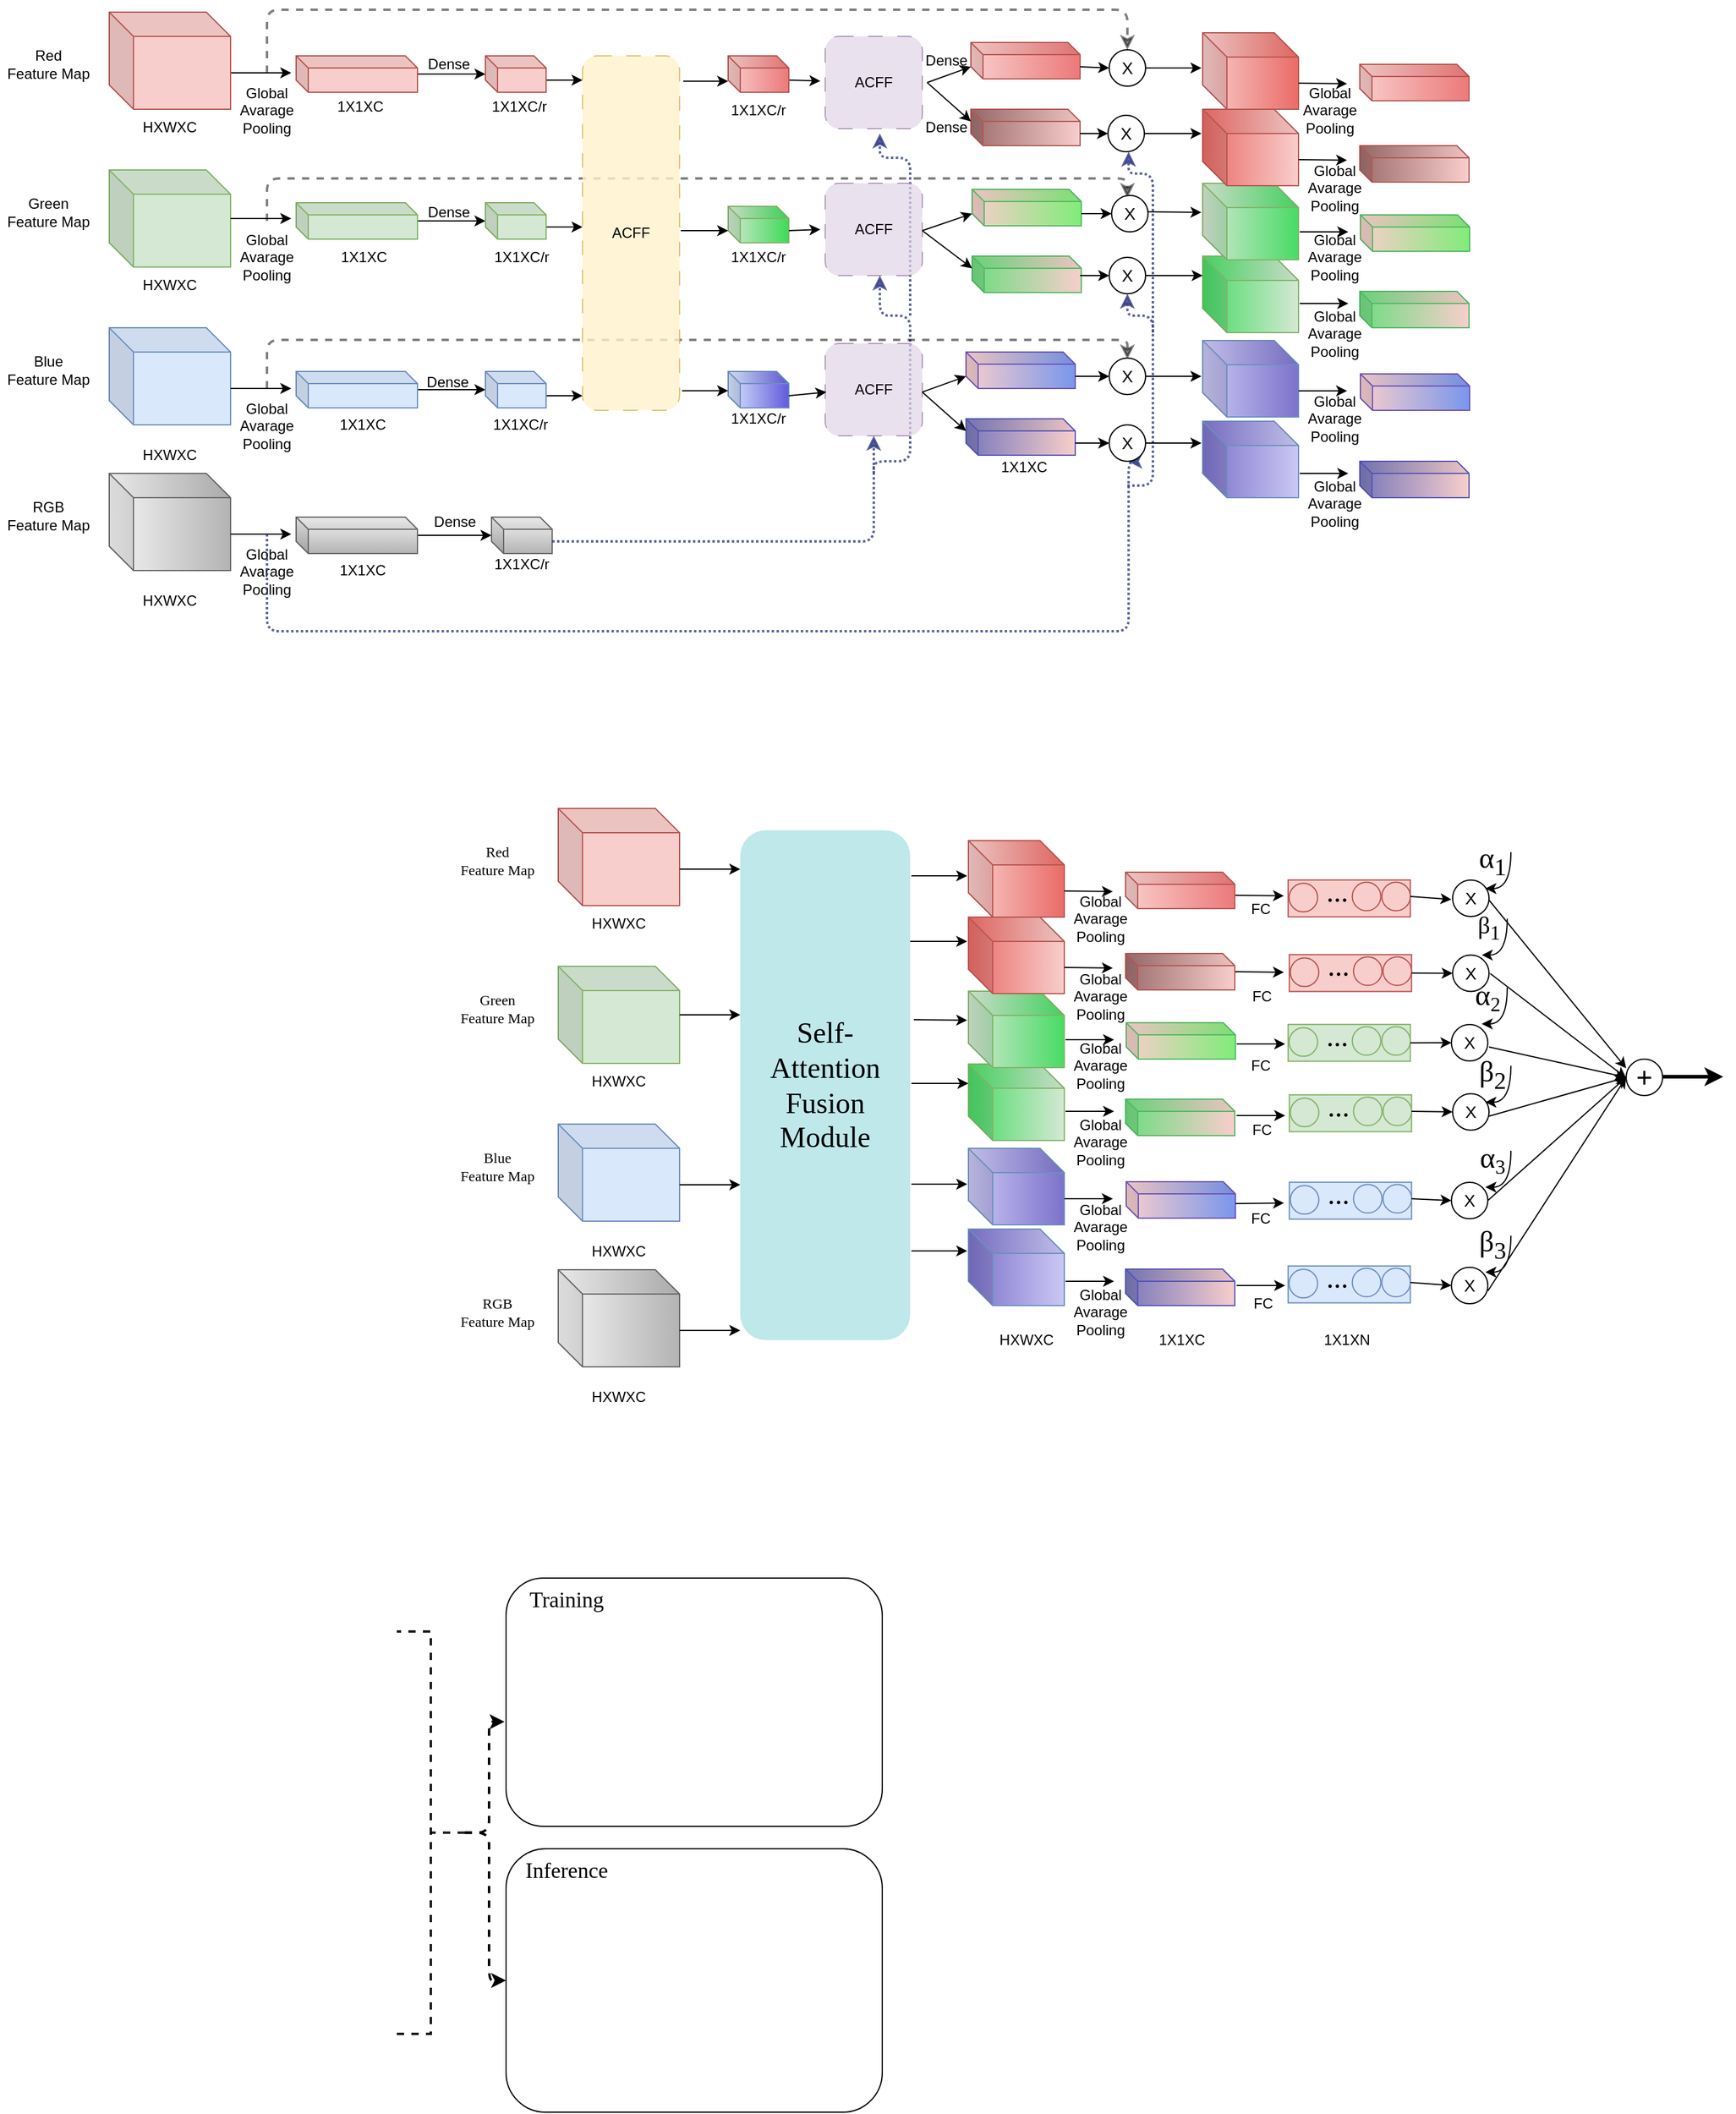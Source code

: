 <mxfile version="21.0.8" type="github">
  <diagram name="第 1 页" id="zd1IdeoFLhocnZNeY3mb">
    <mxGraphModel dx="1444" dy="772" grid="1" gridSize="10" guides="1" tooltips="1" connect="1" arrows="1" fold="1" page="1" pageScale="1" pageWidth="827" pageHeight="1169" math="0" shadow="0">
      <root>
        <mxCell id="0" />
        <mxCell id="1" parent="0" />
        <mxCell id="-HG8dhcyZj5N5Cw7C6Wl-196" value="" style="shape=cube;whiteSpace=wrap;html=1;boundedLbl=1;backgroundOutline=1;darkOpacity=0.05;darkOpacity2=0.1;fillColor=#cbc8f4;strokeColor=#6c8ebf;gradientDirection=west;gradientColor=#7c72cb;" parent="1" vertex="1">
          <mxGeometry x="1021" y="937" width="79" height="63" as="geometry" />
        </mxCell>
        <mxCell id="-HG8dhcyZj5N5Cw7C6Wl-195" value="" style="shape=cube;whiteSpace=wrap;html=1;boundedLbl=1;backgroundOutline=1;darkOpacity=0.05;darkOpacity2=0.1;fillColor=#d5e8d4;strokeColor=#82b366;gradientDirection=west;gradientColor=#48db65;" parent="1" vertex="1">
          <mxGeometry x="1021" y="801" width="79" height="63" as="geometry" />
        </mxCell>
        <mxCell id="-HG8dhcyZj5N5Cw7C6Wl-172" style="edgeStyle=orthogonalEdgeStyle;rounded=1;orthogonalLoop=1;jettySize=auto;html=1;elbow=vertical;endSize=6;strokeWidth=2;opacity=80;strokeColor=#323b86;entryX=0.5;entryY=1;entryDx=0;entryDy=0;dashed=1;dashPattern=1 1;" parent="1" edge="1">
          <mxGeometry relative="1" as="geometry">
            <mxPoint x="755" y="817" as="targetPoint" />
            <mxPoint x="750" y="980" as="sourcePoint" />
            <Array as="points">
              <mxPoint x="750" y="970" />
              <mxPoint x="780" y="970" />
              <mxPoint x="780" y="850" />
              <mxPoint x="755" y="850" />
            </Array>
          </mxGeometry>
        </mxCell>
        <mxCell id="-HG8dhcyZj5N5Cw7C6Wl-174" style="edgeStyle=orthogonalEdgeStyle;rounded=1;orthogonalLoop=1;jettySize=auto;html=1;elbow=vertical;endSize=6;strokeWidth=2;opacity=80;strokeColor=#323b86;dashed=1;dashPattern=1 1;" parent="1" edge="1">
          <mxGeometry relative="1" as="geometry">
            <mxPoint x="755" y="700" as="targetPoint" />
            <mxPoint x="780" y="850" as="sourcePoint" />
            <Array as="points">
              <mxPoint x="780" y="720" />
              <mxPoint x="755" y="720" />
            </Array>
          </mxGeometry>
        </mxCell>
        <mxCell id="-HG8dhcyZj5N5Cw7C6Wl-157" style="edgeStyle=orthogonalEdgeStyle;rounded=1;orthogonalLoop=1;jettySize=auto;html=1;elbow=vertical;entryX=0.5;entryY=0;entryDx=0;entryDy=0;dashed=1;endSize=6;strokeWidth=2;opacity=50;" parent="1" edge="1">
          <mxGeometry relative="1" as="geometry">
            <mxPoint x="959" y="886" as="targetPoint" />
            <mxPoint x="250" y="910" as="sourcePoint" />
            <Array as="points">
              <mxPoint x="250" y="870" />
              <mxPoint x="959" y="870" />
            </Array>
          </mxGeometry>
        </mxCell>
        <mxCell id="-HG8dhcyZj5N5Cw7C6Wl-156" style="edgeStyle=orthogonalEdgeStyle;rounded=1;orthogonalLoop=1;jettySize=auto;html=1;elbow=vertical;entryX=0.5;entryY=0;entryDx=0;entryDy=0;dashed=1;endSize=6;strokeWidth=2;opacity=50;" parent="1" edge="1">
          <mxGeometry relative="1" as="geometry">
            <mxPoint x="959" y="753" as="targetPoint" />
            <mxPoint x="250" y="772" as="sourcePoint" />
            <Array as="points">
              <mxPoint x="250" y="737" />
              <mxPoint x="959" y="737" />
            </Array>
          </mxGeometry>
        </mxCell>
        <mxCell id="-HG8dhcyZj5N5Cw7C6Wl-21" style="edgeStyle=orthogonalEdgeStyle;rounded=0;orthogonalLoop=1;jettySize=auto;html=1;exitX=0;exitY=0;exitDx=100;exitDy=50;exitPerimeter=0;" parent="1" source="-HG8dhcyZj5N5Cw7C6Wl-18" edge="1">
          <mxGeometry relative="1" as="geometry">
            <mxPoint x="270" y="650" as="targetPoint" />
          </mxGeometry>
        </mxCell>
        <mxCell id="-HG8dhcyZj5N5Cw7C6Wl-18" value="" style="shape=cube;whiteSpace=wrap;html=1;boundedLbl=1;backgroundOutline=1;darkOpacity=0.05;darkOpacity2=0.1;fillColor=#f8cecc;strokeColor=#b85450;" parent="1" vertex="1">
          <mxGeometry x="120" y="600" width="100" height="80" as="geometry" />
        </mxCell>
        <mxCell id="-HG8dhcyZj5N5Cw7C6Wl-19" value="" style="shape=cube;whiteSpace=wrap;html=1;boundedLbl=1;backgroundOutline=1;darkOpacity=0.05;darkOpacity2=0.1;fillColor=#d5e8d4;strokeColor=#82b366;" parent="1" vertex="1">
          <mxGeometry x="120" y="730" width="100" height="80" as="geometry" />
        </mxCell>
        <mxCell id="-HG8dhcyZj5N5Cw7C6Wl-20" value="" style="shape=cube;whiteSpace=wrap;html=1;boundedLbl=1;backgroundOutline=1;darkOpacity=0.05;darkOpacity2=0.1;fillColor=#dae8fc;strokeColor=#6c8ebf;" parent="1" vertex="1">
          <mxGeometry x="120" y="860" width="100" height="80" as="geometry" />
        </mxCell>
        <mxCell id="-HG8dhcyZj5N5Cw7C6Wl-23" style="edgeStyle=orthogonalEdgeStyle;rounded=0;orthogonalLoop=1;jettySize=auto;html=1;" parent="1" source="-HG8dhcyZj5N5Cw7C6Wl-19" edge="1">
          <mxGeometry relative="1" as="geometry">
            <mxPoint x="270" y="770" as="targetPoint" />
            <mxPoint x="230" y="660" as="sourcePoint" />
          </mxGeometry>
        </mxCell>
        <mxCell id="-HG8dhcyZj5N5Cw7C6Wl-24" style="edgeStyle=orthogonalEdgeStyle;rounded=0;orthogonalLoop=1;jettySize=auto;html=1;exitX=0;exitY=0;exitDx=100;exitDy=50;exitPerimeter=0;" parent="1" source="-HG8dhcyZj5N5Cw7C6Wl-20" edge="1">
          <mxGeometry relative="1" as="geometry">
            <mxPoint x="270" y="910" as="targetPoint" />
            <mxPoint x="230" y="780" as="sourcePoint" />
          </mxGeometry>
        </mxCell>
        <mxCell id="-HG8dhcyZj5N5Cw7C6Wl-29" value="" style="edgeStyle=orthogonalEdgeStyle;rounded=0;orthogonalLoop=1;jettySize=auto;html=1;" parent="1" source="-HG8dhcyZj5N5Cw7C6Wl-25" target="-HG8dhcyZj5N5Cw7C6Wl-28" edge="1">
          <mxGeometry relative="1" as="geometry" />
        </mxCell>
        <mxCell id="-HG8dhcyZj5N5Cw7C6Wl-25" value="" style="shape=cube;whiteSpace=wrap;html=1;boundedLbl=1;backgroundOutline=1;darkOpacity=0.05;darkOpacity2=0.1;fillColor=#f8cecc;strokeColor=#b85450;size=10;" parent="1" vertex="1">
          <mxGeometry x="274" y="636" width="100" height="30" as="geometry" />
        </mxCell>
        <mxCell id="-HG8dhcyZj5N5Cw7C6Wl-31" value="" style="edgeStyle=orthogonalEdgeStyle;rounded=0;orthogonalLoop=1;jettySize=auto;html=1;" parent="1" source="-HG8dhcyZj5N5Cw7C6Wl-26" target="-HG8dhcyZj5N5Cw7C6Wl-30" edge="1">
          <mxGeometry relative="1" as="geometry" />
        </mxCell>
        <mxCell id="-HG8dhcyZj5N5Cw7C6Wl-26" value="" style="shape=cube;whiteSpace=wrap;html=1;boundedLbl=1;backgroundOutline=1;darkOpacity=0.05;darkOpacity2=0.1;fillColor=#d5e8d4;strokeColor=#82b366;size=10;" parent="1" vertex="1">
          <mxGeometry x="274" y="757" width="100" height="30" as="geometry" />
        </mxCell>
        <mxCell id="-HG8dhcyZj5N5Cw7C6Wl-33" value="" style="edgeStyle=orthogonalEdgeStyle;rounded=0;orthogonalLoop=1;jettySize=auto;html=1;" parent="1" source="-HG8dhcyZj5N5Cw7C6Wl-27" target="-HG8dhcyZj5N5Cw7C6Wl-32" edge="1">
          <mxGeometry relative="1" as="geometry" />
        </mxCell>
        <mxCell id="-HG8dhcyZj5N5Cw7C6Wl-27" value="" style="shape=cube;whiteSpace=wrap;html=1;boundedLbl=1;backgroundOutline=1;darkOpacity=0.05;darkOpacity2=0.1;fillColor=#dae8fc;strokeColor=#6c8ebf;size=10;" parent="1" vertex="1">
          <mxGeometry x="274" y="896" width="100" height="30" as="geometry" />
        </mxCell>
        <mxCell id="-HG8dhcyZj5N5Cw7C6Wl-50" style="edgeStyle=orthogonalEdgeStyle;rounded=0;orthogonalLoop=1;jettySize=auto;html=1;exitX=0;exitY=0;exitDx=50;exitDy=20;exitPerimeter=0;" parent="1" source="-HG8dhcyZj5N5Cw7C6Wl-28" edge="1">
          <mxGeometry relative="1" as="geometry">
            <mxPoint x="510" y="656" as="targetPoint" />
          </mxGeometry>
        </mxCell>
        <mxCell id="-HG8dhcyZj5N5Cw7C6Wl-28" value="" style="shape=cube;whiteSpace=wrap;html=1;boundedLbl=1;backgroundOutline=1;darkOpacity=0.05;darkOpacity2=0.1;fillColor=#f8cecc;strokeColor=#b85450;size=10;" parent="1" vertex="1">
          <mxGeometry x="430" y="636" width="50" height="30" as="geometry" />
        </mxCell>
        <mxCell id="-HG8dhcyZj5N5Cw7C6Wl-51" style="edgeStyle=orthogonalEdgeStyle;rounded=0;orthogonalLoop=1;jettySize=auto;html=1;exitX=0;exitY=0;exitDx=50;exitDy=20;exitPerimeter=0;" parent="1" source="-HG8dhcyZj5N5Cw7C6Wl-30" edge="1">
          <mxGeometry relative="1" as="geometry">
            <mxPoint x="510" y="777" as="targetPoint" />
          </mxGeometry>
        </mxCell>
        <mxCell id="-HG8dhcyZj5N5Cw7C6Wl-30" value="" style="shape=cube;whiteSpace=wrap;html=1;boundedLbl=1;backgroundOutline=1;darkOpacity=0.05;darkOpacity2=0.1;fillColor=#d5e8d4;strokeColor=#82b366;size=10;" parent="1" vertex="1">
          <mxGeometry x="430" y="757" width="50" height="30" as="geometry" />
        </mxCell>
        <mxCell id="-HG8dhcyZj5N5Cw7C6Wl-54" style="edgeStyle=orthogonalEdgeStyle;rounded=0;orthogonalLoop=1;jettySize=auto;html=1;exitX=0;exitY=0;exitDx=50;exitDy=20;exitPerimeter=0;" parent="1" source="-HG8dhcyZj5N5Cw7C6Wl-32" edge="1">
          <mxGeometry relative="1" as="geometry">
            <mxPoint x="510" y="916" as="targetPoint" />
          </mxGeometry>
        </mxCell>
        <mxCell id="-HG8dhcyZj5N5Cw7C6Wl-32" value="" style="shape=cube;whiteSpace=wrap;html=1;boundedLbl=1;backgroundOutline=1;darkOpacity=0.05;darkOpacity2=0.1;fillColor=#dae8fc;strokeColor=#6c8ebf;size=10;" parent="1" vertex="1">
          <mxGeometry x="430" y="896" width="50" height="30" as="geometry" />
        </mxCell>
        <mxCell id="-HG8dhcyZj5N5Cw7C6Wl-34" value="Dense" style="text;strokeColor=none;align=center;fillColor=none;html=1;verticalAlign=middle;whiteSpace=wrap;rounded=0;" parent="1" vertex="1">
          <mxGeometry x="370" y="628" width="60" height="30" as="geometry" />
        </mxCell>
        <mxCell id="-HG8dhcyZj5N5Cw7C6Wl-35" value="Dense" style="text;strokeColor=none;align=center;fillColor=none;html=1;verticalAlign=middle;whiteSpace=wrap;rounded=0;" parent="1" vertex="1">
          <mxGeometry x="370" y="750" width="60" height="30" as="geometry" />
        </mxCell>
        <mxCell id="-HG8dhcyZj5N5Cw7C6Wl-36" value="Dense" style="text;strokeColor=none;align=center;fillColor=none;html=1;verticalAlign=middle;whiteSpace=wrap;rounded=0;" parent="1" vertex="1">
          <mxGeometry x="369" y="890" width="60" height="30" as="geometry" />
        </mxCell>
        <mxCell id="-HG8dhcyZj5N5Cw7C6Wl-37" value="Global Avarage&lt;br&gt;Pooling" style="text;strokeColor=none;align=center;fillColor=none;html=1;verticalAlign=middle;whiteSpace=wrap;rounded=0;" parent="1" vertex="1">
          <mxGeometry x="220" y="926" width="60" height="30" as="geometry" />
        </mxCell>
        <mxCell id="-HG8dhcyZj5N5Cw7C6Wl-38" value="Global Avarage&lt;br&gt;Pooling" style="text;strokeColor=none;align=center;fillColor=none;html=1;verticalAlign=middle;whiteSpace=wrap;rounded=0;" parent="1" vertex="1">
          <mxGeometry x="220" y="787" width="60" height="30" as="geometry" />
        </mxCell>
        <mxCell id="-HG8dhcyZj5N5Cw7C6Wl-39" value="Global Avarage&lt;br&gt;Pooling" style="text;strokeColor=none;align=center;fillColor=none;html=1;verticalAlign=middle;whiteSpace=wrap;rounded=0;" parent="1" vertex="1">
          <mxGeometry x="220" y="666" width="60" height="30" as="geometry" />
        </mxCell>
        <mxCell id="-HG8dhcyZj5N5Cw7C6Wl-40" value="HXWXC" style="text;strokeColor=none;align=center;fillColor=none;html=1;verticalAlign=middle;whiteSpace=wrap;rounded=0;" parent="1" vertex="1">
          <mxGeometry x="140" y="950" width="60" height="30" as="geometry" />
        </mxCell>
        <mxCell id="-HG8dhcyZj5N5Cw7C6Wl-41" value="HXWXC" style="text;strokeColor=none;align=center;fillColor=none;html=1;verticalAlign=middle;whiteSpace=wrap;rounded=0;" parent="1" vertex="1">
          <mxGeometry x="140" y="810" width="60" height="30" as="geometry" />
        </mxCell>
        <mxCell id="-HG8dhcyZj5N5Cw7C6Wl-42" value="HXWXC" style="text;strokeColor=none;align=center;fillColor=none;html=1;verticalAlign=middle;whiteSpace=wrap;rounded=0;" parent="1" vertex="1">
          <mxGeometry x="140" y="680" width="60" height="30" as="geometry" />
        </mxCell>
        <mxCell id="-HG8dhcyZj5N5Cw7C6Wl-43" value="1X1XC" style="text;strokeColor=none;align=center;fillColor=none;html=1;verticalAlign=middle;whiteSpace=wrap;rounded=0;" parent="1" vertex="1">
          <mxGeometry x="299" y="925" width="60" height="30" as="geometry" />
        </mxCell>
        <mxCell id="-HG8dhcyZj5N5Cw7C6Wl-44" value="1X1XC" style="text;strokeColor=none;align=center;fillColor=none;html=1;verticalAlign=middle;whiteSpace=wrap;rounded=0;" parent="1" vertex="1">
          <mxGeometry x="297" y="663" width="60" height="30" as="geometry" />
        </mxCell>
        <mxCell id="-HG8dhcyZj5N5Cw7C6Wl-45" value="1X1XC" style="text;strokeColor=none;align=center;fillColor=none;html=1;verticalAlign=middle;whiteSpace=wrap;rounded=0;" parent="1" vertex="1">
          <mxGeometry x="300" y="787" width="60" height="30" as="geometry" />
        </mxCell>
        <mxCell id="-HG8dhcyZj5N5Cw7C6Wl-46" value="1X1XC/r" style="text;strokeColor=none;align=center;fillColor=none;html=1;verticalAlign=middle;whiteSpace=wrap;rounded=0;" parent="1" vertex="1">
          <mxGeometry x="428" y="663" width="60" height="30" as="geometry" />
        </mxCell>
        <mxCell id="-HG8dhcyZj5N5Cw7C6Wl-47" value="1X1XC/r" style="text;strokeColor=none;align=center;fillColor=none;html=1;verticalAlign=middle;whiteSpace=wrap;rounded=0;" parent="1" vertex="1">
          <mxGeometry x="429" y="925" width="60" height="30" as="geometry" />
        </mxCell>
        <mxCell id="-HG8dhcyZj5N5Cw7C6Wl-48" value="1X1XC/r" style="text;strokeColor=none;align=center;fillColor=none;html=1;verticalAlign=middle;whiteSpace=wrap;rounded=0;" parent="1" vertex="1">
          <mxGeometry x="430" y="787" width="60" height="30" as="geometry" />
        </mxCell>
        <mxCell id="-HG8dhcyZj5N5Cw7C6Wl-55" value="ACFF" style="rounded=1;whiteSpace=wrap;html=1;dashed=1;dashPattern=12 12;fillColor=#fff2cc;strokeColor=#d6b656;strokeWidth=1;perimeterSpacing=4;opacity=80;" parent="1" vertex="1">
          <mxGeometry x="510" y="636" width="80" height="292" as="geometry" />
        </mxCell>
        <mxCell id="-HG8dhcyZj5N5Cw7C6Wl-56" value="" style="shape=cube;whiteSpace=wrap;html=1;boundedLbl=1;backgroundOutline=1;darkOpacity=0.05;darkOpacity2=0.1;gradientDirection=east;fillColor=#f5f5f5;strokeColor=#666666;gradientColor=#b3b3b3;" parent="1" vertex="1">
          <mxGeometry x="120" y="980" width="100" height="80" as="geometry" />
        </mxCell>
        <mxCell id="-HG8dhcyZj5N5Cw7C6Wl-57" style="edgeStyle=orthogonalEdgeStyle;rounded=0;orthogonalLoop=1;jettySize=auto;html=1;exitX=0;exitY=0;exitDx=100;exitDy=50;exitPerimeter=0;" parent="1" source="-HG8dhcyZj5N5Cw7C6Wl-56" edge="1">
          <mxGeometry relative="1" as="geometry">
            <mxPoint x="270" y="1030" as="targetPoint" />
            <mxPoint x="230" y="900" as="sourcePoint" />
          </mxGeometry>
        </mxCell>
        <mxCell id="-HG8dhcyZj5N5Cw7C6Wl-58" value="" style="edgeStyle=orthogonalEdgeStyle;rounded=0;orthogonalLoop=1;jettySize=auto;html=1;" parent="1" source="-HG8dhcyZj5N5Cw7C6Wl-59" target="-HG8dhcyZj5N5Cw7C6Wl-61" edge="1">
          <mxGeometry relative="1" as="geometry" />
        </mxCell>
        <mxCell id="-HG8dhcyZj5N5Cw7C6Wl-59" value="" style="shape=cube;whiteSpace=wrap;html=1;boundedLbl=1;backgroundOutline=1;darkOpacity=0.05;darkOpacity2=0.1;fillColor=#f5f5f5;strokeColor=#666666;size=10;gradientColor=#b3b3b3;" parent="1" vertex="1">
          <mxGeometry x="274" y="1016" width="100" height="30" as="geometry" />
        </mxCell>
        <mxCell id="-HG8dhcyZj5N5Cw7C6Wl-61" value="" style="shape=cube;whiteSpace=wrap;html=1;boundedLbl=1;backgroundOutline=1;darkOpacity=0.05;darkOpacity2=0.1;fillColor=#f5f5f5;strokeColor=#666666;size=10;gradientColor=#b3b3b3;" parent="1" vertex="1">
          <mxGeometry x="435" y="1016" width="50" height="30" as="geometry" />
        </mxCell>
        <mxCell id="-HG8dhcyZj5N5Cw7C6Wl-62" value="Dense" style="text;strokeColor=none;align=center;fillColor=none;html=1;verticalAlign=middle;whiteSpace=wrap;rounded=0;" parent="1" vertex="1">
          <mxGeometry x="375" y="1005" width="60" height="30" as="geometry" />
        </mxCell>
        <mxCell id="-HG8dhcyZj5N5Cw7C6Wl-63" value="Global Avarage&lt;br&gt;Pooling" style="text;strokeColor=none;align=center;fillColor=none;html=1;verticalAlign=middle;whiteSpace=wrap;rounded=0;" parent="1" vertex="1">
          <mxGeometry x="220" y="1046" width="60" height="30" as="geometry" />
        </mxCell>
        <mxCell id="-HG8dhcyZj5N5Cw7C6Wl-64" value="HXWXC" style="text;strokeColor=none;align=center;fillColor=none;html=1;verticalAlign=middle;whiteSpace=wrap;rounded=0;" parent="1" vertex="1">
          <mxGeometry x="140" y="1070" width="60" height="30" as="geometry" />
        </mxCell>
        <mxCell id="-HG8dhcyZj5N5Cw7C6Wl-65" value="1X1XC" style="text;strokeColor=none;align=center;fillColor=none;html=1;verticalAlign=middle;whiteSpace=wrap;rounded=0;" parent="1" vertex="1">
          <mxGeometry x="299" y="1045" width="60" height="30" as="geometry" />
        </mxCell>
        <mxCell id="-HG8dhcyZj5N5Cw7C6Wl-66" value="1X1XC/r" style="text;strokeColor=none;align=center;fillColor=none;html=1;verticalAlign=middle;whiteSpace=wrap;rounded=0;" parent="1" vertex="1">
          <mxGeometry x="430" y="1040" width="60" height="30" as="geometry" />
        </mxCell>
        <mxCell id="-HG8dhcyZj5N5Cw7C6Wl-71" value="Red&lt;br&gt;Feature Map" style="text;strokeColor=none;align=center;fillColor=none;html=1;verticalAlign=middle;whiteSpace=wrap;rounded=0;" parent="1" vertex="1">
          <mxGeometry x="30" y="628" width="80" height="30" as="geometry" />
        </mxCell>
        <mxCell id="-HG8dhcyZj5N5Cw7C6Wl-72" value="Green&lt;br&gt;Feature Map" style="text;strokeColor=none;align=center;fillColor=none;html=1;verticalAlign=middle;whiteSpace=wrap;rounded=0;" parent="1" vertex="1">
          <mxGeometry x="30" y="750" width="80" height="30" as="geometry" />
        </mxCell>
        <mxCell id="-HG8dhcyZj5N5Cw7C6Wl-73" value="Blue&lt;br&gt;Feature Map" style="text;strokeColor=none;align=center;fillColor=none;html=1;verticalAlign=middle;whiteSpace=wrap;rounded=0;" parent="1" vertex="1">
          <mxGeometry x="30" y="880" width="80" height="30" as="geometry" />
        </mxCell>
        <mxCell id="-HG8dhcyZj5N5Cw7C6Wl-74" value="RGB&lt;br&gt;Feature Map" style="text;strokeColor=none;align=center;fillColor=none;html=1;verticalAlign=middle;whiteSpace=wrap;rounded=0;" parent="1" vertex="1">
          <mxGeometry x="30" y="1000" width="80" height="30" as="geometry" />
        </mxCell>
        <mxCell id="-HG8dhcyZj5N5Cw7C6Wl-104" style="edgeStyle=none;rounded=0;orthogonalLoop=1;jettySize=auto;html=1;exitX=0;exitY=0;exitDx=50;exitDy=20;exitPerimeter=0;" parent="1" source="-HG8dhcyZj5N5Cw7C6Wl-75" target="-HG8dhcyZj5N5Cw7C6Wl-88" edge="1">
          <mxGeometry relative="1" as="geometry" />
        </mxCell>
        <mxCell id="-HG8dhcyZj5N5Cw7C6Wl-75" value="" style="shape=cube;whiteSpace=wrap;html=1;boundedLbl=1;backgroundOutline=1;darkOpacity=0.05;darkOpacity2=0.1;fillColor=#f8cecc;strokeColor=#b85450;size=10;gradientColor=#ec7979;gradientDirection=east;" parent="1" vertex="1">
          <mxGeometry x="630" y="636" width="50" height="30" as="geometry" />
        </mxCell>
        <mxCell id="-HG8dhcyZj5N5Cw7C6Wl-78" value="" style="shape=cube;whiteSpace=wrap;html=1;boundedLbl=1;backgroundOutline=1;darkOpacity=0.05;darkOpacity2=0.1;fillColor=#d5e8d4;strokeColor=#82b366;size=10;gradientColor=#3eda58;gradientDirection=east;" parent="1" vertex="1">
          <mxGeometry x="630" y="760" width="50" height="30" as="geometry" />
        </mxCell>
        <mxCell id="-HG8dhcyZj5N5Cw7C6Wl-79" value="" style="shape=cube;whiteSpace=wrap;html=1;boundedLbl=1;backgroundOutline=1;darkOpacity=0.05;darkOpacity2=0.1;fillColor=#dae8fc;strokeColor=#6c8ebf;size=10;gradientColor=#635add;gradientDirection=east;" parent="1" vertex="1">
          <mxGeometry x="630" y="896" width="50" height="30" as="geometry" />
        </mxCell>
        <mxCell id="-HG8dhcyZj5N5Cw7C6Wl-81" style="edgeStyle=orthogonalEdgeStyle;rounded=0;orthogonalLoop=1;jettySize=auto;html=1;exitX=0.977;exitY=0.933;exitDx=0;exitDy=0;exitPerimeter=0;entryX=0;entryY=0.5;entryDx=0;entryDy=0;entryPerimeter=0;" parent="1" source="-HG8dhcyZj5N5Cw7C6Wl-55" target="-HG8dhcyZj5N5Cw7C6Wl-79" edge="1">
          <mxGeometry relative="1" as="geometry">
            <mxPoint x="520" y="926" as="targetPoint" />
            <mxPoint x="490" y="926" as="sourcePoint" />
          </mxGeometry>
        </mxCell>
        <mxCell id="-HG8dhcyZj5N5Cw7C6Wl-85" style="edgeStyle=orthogonalEdgeStyle;rounded=0;orthogonalLoop=1;jettySize=auto;html=1;exitX=0.989;exitY=0.083;exitDx=0;exitDy=0;exitPerimeter=0;entryX=0;entryY=0;entryDx=0;entryDy=20;entryPerimeter=0;" parent="1" source="-HG8dhcyZj5N5Cw7C6Wl-55" target="-HG8dhcyZj5N5Cw7C6Wl-75" edge="1">
          <mxGeometry relative="1" as="geometry">
            <mxPoint x="630" y="921" as="targetPoint" />
            <mxPoint x="602" y="922" as="sourcePoint" />
          </mxGeometry>
        </mxCell>
        <mxCell id="-HG8dhcyZj5N5Cw7C6Wl-87" value="" style="endArrow=classic;html=1;rounded=0;entryX=0;entryY=0;entryDx=0;entryDy=20;entryPerimeter=0;" parent="1" target="-HG8dhcyZj5N5Cw7C6Wl-78" edge="1">
          <mxGeometry width="50" height="50" relative="1" as="geometry">
            <mxPoint x="591" y="780" as="sourcePoint" />
            <mxPoint x="630" y="766" as="targetPoint" />
          </mxGeometry>
        </mxCell>
        <mxCell id="-HG8dhcyZj5N5Cw7C6Wl-88" value="ACFF" style="rounded=1;whiteSpace=wrap;html=1;dashed=1;dashPattern=12 12;fillColor=#e1d5e7;strokeColor=#9673a6;strokeWidth=1;perimeterSpacing=4;opacity=70;" parent="1" vertex="1">
          <mxGeometry x="710" y="620" width="80" height="76" as="geometry" />
        </mxCell>
        <mxCell id="-HG8dhcyZj5N5Cw7C6Wl-102" value="ACFF" style="rounded=1;whiteSpace=wrap;html=1;dashed=1;dashPattern=12 12;fillColor=#e1d5e7;strokeColor=#9673a6;strokeWidth=1;perimeterSpacing=4;opacity=70;" parent="1" vertex="1">
          <mxGeometry x="710" y="873" width="80" height="76" as="geometry" />
        </mxCell>
        <mxCell id="-HG8dhcyZj5N5Cw7C6Wl-103" value="ACFF" style="rounded=1;whiteSpace=wrap;html=1;dashed=1;dashPattern=12 12;fillColor=#e1d5e7;strokeColor=#9673a6;strokeWidth=1;perimeterSpacing=4;opacity=70;" parent="1" vertex="1">
          <mxGeometry x="710" y="741" width="80" height="76" as="geometry" />
        </mxCell>
        <mxCell id="-HG8dhcyZj5N5Cw7C6Wl-106" style="edgeStyle=none;rounded=0;orthogonalLoop=1;jettySize=auto;html=1;exitX=0;exitY=0;exitDx=50;exitDy=20;exitPerimeter=0;entryX=0;entryY=0.5;entryDx=0;entryDy=0;" parent="1" source="-HG8dhcyZj5N5Cw7C6Wl-78" target="-HG8dhcyZj5N5Cw7C6Wl-103" edge="1">
          <mxGeometry relative="1" as="geometry">
            <mxPoint x="690" y="666" as="sourcePoint" />
            <mxPoint x="716" y="667" as="targetPoint" />
          </mxGeometry>
        </mxCell>
        <mxCell id="-HG8dhcyZj5N5Cw7C6Wl-107" style="edgeStyle=none;rounded=0;orthogonalLoop=1;jettySize=auto;html=1;exitX=0;exitY=0;exitDx=50;exitDy=20;exitPerimeter=0;" parent="1" source="-HG8dhcyZj5N5Cw7C6Wl-79" edge="1">
          <mxGeometry relative="1" as="geometry">
            <mxPoint x="700" y="676" as="sourcePoint" />
            <mxPoint x="711" y="913" as="targetPoint" />
          </mxGeometry>
        </mxCell>
        <mxCell id="-HG8dhcyZj5N5Cw7C6Wl-118" value="" style="shape=cube;whiteSpace=wrap;html=1;boundedLbl=1;backgroundOutline=1;darkOpacity=0.05;darkOpacity2=0.1;fillColor=#f8cecc;strokeColor=#b85450;size=10;gradientColor=#ec7979;gradientDirection=east;" parent="1" vertex="1">
          <mxGeometry x="830" y="625" width="90" height="30" as="geometry" />
        </mxCell>
        <mxCell id="-HG8dhcyZj5N5Cw7C6Wl-119" value="&lt;font style=&quot;font-size: 14px;&quot;&gt;X&lt;/font&gt;" style="ellipse;whiteSpace=wrap;html=1;aspect=fixed;" parent="1" vertex="1">
          <mxGeometry x="944" y="631" width="30" height="30" as="geometry" />
        </mxCell>
        <mxCell id="-HG8dhcyZj5N5Cw7C6Wl-120" value="" style="shape=cube;whiteSpace=wrap;html=1;boundedLbl=1;backgroundOutline=1;darkOpacity=0.05;darkOpacity2=0.1;fillColor=#f8cecc;strokeColor=#b85450;size=10;gradientColor=#9c6d6d;gradientDirection=west;" parent="1" vertex="1">
          <mxGeometry x="830" y="680" width="90" height="30" as="geometry" />
        </mxCell>
        <mxCell id="-HG8dhcyZj5N5Cw7C6Wl-121" value="" style="endArrow=classic;html=1;rounded=0;elbow=vertical;exitX=1;exitY=0.5;exitDx=0;exitDy=0;entryX=0;entryY=0;entryDx=0;entryDy=20;entryPerimeter=0;" parent="1" source="-HG8dhcyZj5N5Cw7C6Wl-88" target="-HG8dhcyZj5N5Cw7C6Wl-118" edge="1">
          <mxGeometry width="50" height="50" relative="1" as="geometry">
            <mxPoint x="950" y="870" as="sourcePoint" />
            <mxPoint x="1000" y="820" as="targetPoint" />
          </mxGeometry>
        </mxCell>
        <mxCell id="-HG8dhcyZj5N5Cw7C6Wl-122" value="" style="endArrow=classic;html=1;rounded=0;elbow=vertical;entryX=0;entryY=0;entryDx=0;entryDy=10;entryPerimeter=0;exitX=1;exitY=0.5;exitDx=0;exitDy=0;" parent="1" source="-HG8dhcyZj5N5Cw7C6Wl-88" target="-HG8dhcyZj5N5Cw7C6Wl-120" edge="1">
          <mxGeometry width="50" height="50" relative="1" as="geometry">
            <mxPoint x="800" y="660" as="sourcePoint" />
            <mxPoint x="840" y="655" as="targetPoint" />
          </mxGeometry>
        </mxCell>
        <mxCell id="-HG8dhcyZj5N5Cw7C6Wl-123" value="1X1XC/r" style="text;strokeColor=none;align=center;fillColor=none;html=1;verticalAlign=middle;whiteSpace=wrap;rounded=0;" parent="1" vertex="1">
          <mxGeometry x="625" y="666" width="60" height="30" as="geometry" />
        </mxCell>
        <mxCell id="-HG8dhcyZj5N5Cw7C6Wl-124" value="1X1XC/r" style="text;strokeColor=none;align=center;fillColor=none;html=1;verticalAlign=middle;whiteSpace=wrap;rounded=0;" parent="1" vertex="1">
          <mxGeometry x="625" y="787" width="60" height="30" as="geometry" />
        </mxCell>
        <mxCell id="-HG8dhcyZj5N5Cw7C6Wl-125" value="1X1XC/r" style="text;strokeColor=none;align=center;fillColor=none;html=1;verticalAlign=middle;whiteSpace=wrap;rounded=0;" parent="1" vertex="1">
          <mxGeometry x="625" y="920" width="60" height="30" as="geometry" />
        </mxCell>
        <mxCell id="-HG8dhcyZj5N5Cw7C6Wl-129" value="Dense" style="text;strokeColor=none;align=center;fillColor=none;html=1;verticalAlign=middle;whiteSpace=wrap;rounded=0;" parent="1" vertex="1">
          <mxGeometry x="780" y="625" width="60" height="30" as="geometry" />
        </mxCell>
        <mxCell id="-HG8dhcyZj5N5Cw7C6Wl-130" value="Dense" style="text;strokeColor=none;align=center;fillColor=none;html=1;verticalAlign=middle;whiteSpace=wrap;rounded=0;" parent="1" vertex="1">
          <mxGeometry x="780" y="680" width="60" height="30" as="geometry" />
        </mxCell>
        <mxCell id="-HG8dhcyZj5N5Cw7C6Wl-131" value="" style="endArrow=classic;html=1;rounded=0;elbow=vertical;exitX=0;exitY=0;exitDx=90;exitDy=20;exitPerimeter=0;entryX=0;entryY=0.5;entryDx=0;entryDy=0;" parent="1" source="-HG8dhcyZj5N5Cw7C6Wl-118" target="-HG8dhcyZj5N5Cw7C6Wl-119" edge="1">
          <mxGeometry width="50" height="50" relative="1" as="geometry">
            <mxPoint x="910" y="850" as="sourcePoint" />
            <mxPoint x="960" y="800" as="targetPoint" />
          </mxGeometry>
        </mxCell>
        <mxCell id="-HG8dhcyZj5N5Cw7C6Wl-132" value="" style="shape=cube;whiteSpace=wrap;html=1;boundedLbl=1;backgroundOutline=1;darkOpacity=0.05;darkOpacity2=0.1;fillColor=#f8cecc;strokeColor=#51b862;size=10;gradientColor=#81ec79;gradientDirection=east;" parent="1" vertex="1">
          <mxGeometry x="831" y="746" width="90" height="30" as="geometry" />
        </mxCell>
        <mxCell id="-HG8dhcyZj5N5Cw7C6Wl-133" value="&lt;font style=&quot;font-size: 14px;&quot;&gt;X&lt;/font&gt;" style="ellipse;whiteSpace=wrap;html=1;aspect=fixed;" parent="1" vertex="1">
          <mxGeometry x="946" y="751" width="30" height="30" as="geometry" />
        </mxCell>
        <mxCell id="-HG8dhcyZj5N5Cw7C6Wl-134" value="" style="shape=cube;whiteSpace=wrap;html=1;boundedLbl=1;backgroundOutline=1;darkOpacity=0.05;darkOpacity2=0.1;fillColor=#f8cecc;strokeColor=#51b862;size=10;gradientColor=#6fdc81;gradientDirection=west;" parent="1" vertex="1">
          <mxGeometry x="831" y="801" width="90" height="30" as="geometry" />
        </mxCell>
        <mxCell id="-HG8dhcyZj5N5Cw7C6Wl-135" value="" style="endArrow=classic;html=1;rounded=0;elbow=vertical;exitX=1;exitY=0.5;exitDx=0;exitDy=0;entryX=0;entryY=0;entryDx=0;entryDy=20;entryPerimeter=0;" parent="1" target="-HG8dhcyZj5N5Cw7C6Wl-132" edge="1">
          <mxGeometry width="50" height="50" relative="1" as="geometry">
            <mxPoint x="790" y="780" as="sourcePoint" />
            <mxPoint x="996" y="942" as="targetPoint" />
          </mxGeometry>
        </mxCell>
        <mxCell id="-HG8dhcyZj5N5Cw7C6Wl-136" value="" style="endArrow=classic;html=1;rounded=0;elbow=vertical;entryX=0;entryY=0;entryDx=0;entryDy=10;entryPerimeter=0;exitX=1;exitY=0.5;exitDx=0;exitDy=0;" parent="1" target="-HG8dhcyZj5N5Cw7C6Wl-134" edge="1">
          <mxGeometry width="50" height="50" relative="1" as="geometry">
            <mxPoint x="790" y="780" as="sourcePoint" />
            <mxPoint x="836" y="777" as="targetPoint" />
          </mxGeometry>
        </mxCell>
        <mxCell id="-HG8dhcyZj5N5Cw7C6Wl-139" value="" style="endArrow=classic;html=1;rounded=0;elbow=vertical;exitX=0;exitY=0;exitDx=90;exitDy=20;exitPerimeter=0;entryX=0;entryY=0.5;entryDx=0;entryDy=0;" parent="1" source="-HG8dhcyZj5N5Cw7C6Wl-132" target="-HG8dhcyZj5N5Cw7C6Wl-133" edge="1">
          <mxGeometry width="50" height="50" relative="1" as="geometry">
            <mxPoint x="906" y="972" as="sourcePoint" />
            <mxPoint x="956" y="922" as="targetPoint" />
          </mxGeometry>
        </mxCell>
        <mxCell id="-HG8dhcyZj5N5Cw7C6Wl-148" value="" style="shape=cube;whiteSpace=wrap;html=1;boundedLbl=1;backgroundOutline=1;darkOpacity=0.05;darkOpacity2=0.1;fillColor=#f8cecc;strokeColor=#6d51b8;size=10;gradientColor=#7996ec;gradientDirection=east;" parent="1" vertex="1">
          <mxGeometry x="826" y="880" width="90" height="30" as="geometry" />
        </mxCell>
        <mxCell id="-HG8dhcyZj5N5Cw7C6Wl-149" value="&lt;font style=&quot;font-size: 14px;&quot;&gt;X&lt;/font&gt;" style="ellipse;whiteSpace=wrap;html=1;aspect=fixed;" parent="1" vertex="1">
          <mxGeometry x="944" y="885" width="30" height="30" as="geometry" />
        </mxCell>
        <mxCell id="-HG8dhcyZj5N5Cw7C6Wl-150" value="" style="shape=cube;whiteSpace=wrap;html=1;boundedLbl=1;backgroundOutline=1;darkOpacity=0.05;darkOpacity2=0.1;fillColor=#f8cecc;strokeColor=#5351b8;size=10;gradientColor=#7978ba;gradientDirection=west;" parent="1" vertex="1">
          <mxGeometry x="826" y="935" width="90" height="30" as="geometry" />
        </mxCell>
        <mxCell id="-HG8dhcyZj5N5Cw7C6Wl-151" value="" style="endArrow=classic;html=1;rounded=0;elbow=vertical;exitX=1;exitY=0.5;exitDx=0;exitDy=0;entryX=0;entryY=0;entryDx=0;entryDy=20;entryPerimeter=0;" parent="1" target="-HG8dhcyZj5N5Cw7C6Wl-148" edge="1">
          <mxGeometry width="50" height="50" relative="1" as="geometry">
            <mxPoint x="790" y="913" as="sourcePoint" />
            <mxPoint x="996" y="1075" as="targetPoint" />
          </mxGeometry>
        </mxCell>
        <mxCell id="-HG8dhcyZj5N5Cw7C6Wl-152" value="" style="endArrow=classic;html=1;rounded=0;elbow=vertical;entryX=0;entryY=0;entryDx=0;entryDy=10;entryPerimeter=0;exitX=1;exitY=0.5;exitDx=0;exitDy=0;" parent="1" target="-HG8dhcyZj5N5Cw7C6Wl-150" edge="1">
          <mxGeometry width="50" height="50" relative="1" as="geometry">
            <mxPoint x="790" y="913" as="sourcePoint" />
            <mxPoint x="836" y="910" as="targetPoint" />
          </mxGeometry>
        </mxCell>
        <mxCell id="-HG8dhcyZj5N5Cw7C6Wl-154" value="1X1XC" style="text;strokeColor=none;align=center;fillColor=none;html=1;verticalAlign=middle;whiteSpace=wrap;rounded=0;" parent="1" vertex="1">
          <mxGeometry x="844" y="960" width="60" height="30" as="geometry" />
        </mxCell>
        <mxCell id="-HG8dhcyZj5N5Cw7C6Wl-155" value="" style="endArrow=classic;html=1;rounded=0;elbow=vertical;exitX=0;exitY=0;exitDx=90;exitDy=20;exitPerimeter=0;entryX=0;entryY=0.5;entryDx=0;entryDy=0;" parent="1" source="-HG8dhcyZj5N5Cw7C6Wl-148" target="-HG8dhcyZj5N5Cw7C6Wl-149" edge="1">
          <mxGeometry width="50" height="50" relative="1" as="geometry">
            <mxPoint x="906" y="1105" as="sourcePoint" />
            <mxPoint x="956" y="1055" as="targetPoint" />
          </mxGeometry>
        </mxCell>
        <mxCell id="-HG8dhcyZj5N5Cw7C6Wl-159" style="edgeStyle=orthogonalEdgeStyle;rounded=1;orthogonalLoop=1;jettySize=auto;html=1;elbow=vertical;entryX=0.5;entryY=0;entryDx=0;entryDy=0;dashed=1;endSize=6;strokeWidth=2;opacity=50;" parent="1" edge="1">
          <mxGeometry relative="1" as="geometry">
            <mxPoint x="959" y="631" as="targetPoint" />
            <mxPoint x="250" y="650" as="sourcePoint" />
            <Array as="points">
              <mxPoint x="250" y="598" />
              <mxPoint x="959" y="598" />
            </Array>
          </mxGeometry>
        </mxCell>
        <mxCell id="-HG8dhcyZj5N5Cw7C6Wl-160" style="edgeStyle=orthogonalEdgeStyle;rounded=1;orthogonalLoop=1;jettySize=auto;html=1;elbow=vertical;endSize=6;strokeWidth=2;opacity=80;entryX=0.5;entryY=1;entryDx=0;entryDy=0;strokeColor=#323b86;dashed=1;dashPattern=1 1;" parent="1" target="-HG8dhcyZj5N5Cw7C6Wl-163" edge="1">
          <mxGeometry relative="1" as="geometry">
            <mxPoint x="960" y="1010" as="targetPoint" />
            <mxPoint x="250" y="1030" as="sourcePoint" />
            <Array as="points">
              <mxPoint x="250" y="1110" />
              <mxPoint x="960" y="1110" />
            </Array>
          </mxGeometry>
        </mxCell>
        <mxCell id="-HG8dhcyZj5N5Cw7C6Wl-161" value="&lt;font style=&quot;font-size: 14px;&quot;&gt;X&lt;/font&gt;" style="ellipse;whiteSpace=wrap;html=1;aspect=fixed;" parent="1" vertex="1">
          <mxGeometry x="943" y="685" width="30" height="30" as="geometry" />
        </mxCell>
        <mxCell id="-HG8dhcyZj5N5Cw7C6Wl-162" value="&lt;font style=&quot;font-size: 14px;&quot;&gt;X&lt;/font&gt;" style="ellipse;whiteSpace=wrap;html=1;aspect=fixed;" parent="1" vertex="1">
          <mxGeometry x="944" y="802" width="30" height="30" as="geometry" />
        </mxCell>
        <mxCell id="-HG8dhcyZj5N5Cw7C6Wl-163" value="&lt;font style=&quot;font-size: 14px;&quot;&gt;X&lt;/font&gt;" style="ellipse;whiteSpace=wrap;html=1;aspect=fixed;" parent="1" vertex="1">
          <mxGeometry x="944" y="940" width="30" height="30" as="geometry" />
        </mxCell>
        <mxCell id="-HG8dhcyZj5N5Cw7C6Wl-164" value="" style="endArrow=classic;html=1;rounded=0;elbow=vertical;exitX=0;exitY=0;exitDx=90;exitDy=20;exitPerimeter=0;entryX=0;entryY=0.5;entryDx=0;entryDy=0;" parent="1" source="-HG8dhcyZj5N5Cw7C6Wl-120" target="-HG8dhcyZj5N5Cw7C6Wl-161" edge="1">
          <mxGeometry width="50" height="50" relative="1" as="geometry">
            <mxPoint x="926" y="910" as="sourcePoint" />
            <mxPoint x="954" y="910" as="targetPoint" />
          </mxGeometry>
        </mxCell>
        <mxCell id="-HG8dhcyZj5N5Cw7C6Wl-165" value="" style="endArrow=classic;html=1;rounded=0;elbow=vertical;entryX=0;entryY=0.5;entryDx=0;entryDy=0;" parent="1" edge="1">
          <mxGeometry width="50" height="50" relative="1" as="geometry">
            <mxPoint x="920" y="817" as="sourcePoint" />
            <mxPoint x="944" y="817" as="targetPoint" />
          </mxGeometry>
        </mxCell>
        <mxCell id="-HG8dhcyZj5N5Cw7C6Wl-166" value="" style="endArrow=classic;html=1;rounded=0;elbow=vertical;exitX=0;exitY=0;exitDx=90;exitDy=20;exitPerimeter=0;entryX=0;entryY=0.5;entryDx=0;entryDy=0;" parent="1" source="-HG8dhcyZj5N5Cw7C6Wl-150" target="-HG8dhcyZj5N5Cw7C6Wl-163" edge="1">
          <mxGeometry width="50" height="50" relative="1" as="geometry">
            <mxPoint x="946" y="930" as="sourcePoint" />
            <mxPoint x="974" y="930" as="targetPoint" />
          </mxGeometry>
        </mxCell>
        <mxCell id="-HG8dhcyZj5N5Cw7C6Wl-168" style="edgeStyle=orthogonalEdgeStyle;rounded=1;orthogonalLoop=1;jettySize=auto;html=1;elbow=vertical;endSize=6;strokeWidth=2;opacity=80;strokeColor=#323b86;entryX=0.5;entryY=1;entryDx=0;entryDy=0;dashed=1;dashPattern=1 1;" parent="1" target="-HG8dhcyZj5N5Cw7C6Wl-162" edge="1">
          <mxGeometry relative="1" as="geometry">
            <mxPoint x="1160" y="960" as="targetPoint" />
            <mxPoint x="959" y="990" as="sourcePoint" />
            <Array as="points">
              <mxPoint x="959" y="990" />
              <mxPoint x="980" y="990" />
              <mxPoint x="980" y="850" />
              <mxPoint x="959" y="850" />
            </Array>
          </mxGeometry>
        </mxCell>
        <mxCell id="-HG8dhcyZj5N5Cw7C6Wl-169" style="edgeStyle=orthogonalEdgeStyle;rounded=1;orthogonalLoop=1;jettySize=auto;html=1;elbow=vertical;endSize=6;strokeWidth=2;opacity=80;strokeColor=#323b86;entryX=0.5;entryY=1;entryDx=0;entryDy=0;dashed=1;dashPattern=1 1;" parent="1" edge="1">
          <mxGeometry relative="1" as="geometry">
            <mxPoint x="960" y="715" as="targetPoint" />
            <mxPoint x="980" y="864" as="sourcePoint" />
            <Array as="points">
              <mxPoint x="980" y="733" />
              <mxPoint x="960" y="733" />
            </Array>
          </mxGeometry>
        </mxCell>
        <mxCell id="-HG8dhcyZj5N5Cw7C6Wl-171" style="edgeStyle=orthogonalEdgeStyle;rounded=1;orthogonalLoop=1;jettySize=auto;html=1;elbow=vertical;endSize=6;strokeWidth=2;opacity=80;strokeColor=#323b86;entryX=0.5;entryY=1;entryDx=0;entryDy=0;dashed=1;dashPattern=1 1;exitX=0;exitY=0;exitDx=50;exitDy=20;exitPerimeter=0;" parent="1" source="-HG8dhcyZj5N5Cw7C6Wl-61" edge="1">
          <mxGeometry relative="1" as="geometry">
            <mxPoint x="750" y="949" as="targetPoint" />
            <mxPoint x="750" y="1107" as="sourcePoint" />
            <Array as="points">
              <mxPoint x="750" y="1036" />
            </Array>
          </mxGeometry>
        </mxCell>
        <mxCell id="-HG8dhcyZj5N5Cw7C6Wl-175" value="" style="endArrow=classic;html=1;rounded=0;elbow=vertical;exitX=1;exitY=0.5;exitDx=0;exitDy=0;" parent="1" source="-HG8dhcyZj5N5Cw7C6Wl-119" edge="1">
          <mxGeometry width="50" height="50" relative="1" as="geometry">
            <mxPoint x="1110" y="780" as="sourcePoint" />
            <mxPoint x="1020" y="646" as="targetPoint" />
          </mxGeometry>
        </mxCell>
        <mxCell id="-HG8dhcyZj5N5Cw7C6Wl-177" value="" style="endArrow=classic;html=1;rounded=0;elbow=vertical;exitX=1;exitY=0.5;exitDx=0;exitDy=0;" parent="1" source="-HG8dhcyZj5N5Cw7C6Wl-161" edge="1">
          <mxGeometry width="50" height="50" relative="1" as="geometry">
            <mxPoint x="1040" y="820" as="sourcePoint" />
            <mxPoint x="1020" y="700" as="targetPoint" />
          </mxGeometry>
        </mxCell>
        <mxCell id="-HG8dhcyZj5N5Cw7C6Wl-178" value="" style="endArrow=classic;html=1;rounded=0;elbow=vertical;" parent="1" edge="1">
          <mxGeometry width="50" height="50" relative="1" as="geometry">
            <mxPoint x="976" y="764.5" as="sourcePoint" />
            <mxPoint x="1020" y="765" as="targetPoint" />
          </mxGeometry>
        </mxCell>
        <mxCell id="-HG8dhcyZj5N5Cw7C6Wl-179" value="" style="endArrow=classic;html=1;rounded=0;elbow=vertical;exitX=1;exitY=0.5;exitDx=0;exitDy=0;" parent="1" edge="1">
          <mxGeometry width="50" height="50" relative="1" as="geometry">
            <mxPoint x="974" y="817" as="sourcePoint" />
            <mxPoint x="1021" y="817" as="targetPoint" />
          </mxGeometry>
        </mxCell>
        <mxCell id="-HG8dhcyZj5N5Cw7C6Wl-180" value="" style="endArrow=classic;html=1;rounded=0;elbow=vertical;exitX=1;exitY=0.5;exitDx=0;exitDy=0;" parent="1" source="-HG8dhcyZj5N5Cw7C6Wl-149" edge="1">
          <mxGeometry width="50" height="50" relative="1" as="geometry">
            <mxPoint x="1003" y="730" as="sourcePoint" />
            <mxPoint x="1020" y="900" as="targetPoint" />
          </mxGeometry>
        </mxCell>
        <mxCell id="-HG8dhcyZj5N5Cw7C6Wl-181" value="" style="endArrow=classic;html=1;rounded=0;elbow=vertical;exitX=1;exitY=0.5;exitDx=0;exitDy=0;" parent="1" source="-HG8dhcyZj5N5Cw7C6Wl-163" edge="1">
          <mxGeometry width="50" height="50" relative="1" as="geometry">
            <mxPoint x="980" y="960" as="sourcePoint" />
            <mxPoint x="1020" y="955" as="targetPoint" />
          </mxGeometry>
        </mxCell>
        <mxCell id="-HG8dhcyZj5N5Cw7C6Wl-182" value="" style="shape=cube;whiteSpace=wrap;html=1;boundedLbl=1;backgroundOutline=1;darkOpacity=0.05;darkOpacity2=0.1;fillColor=#f8cecc;strokeColor=#b85450;gradientColor=#ea6b66;gradientDirection=east;" parent="1" vertex="1">
          <mxGeometry x="1021" y="617" width="79" height="63" as="geometry" />
        </mxCell>
        <mxCell id="-HG8dhcyZj5N5Cw7C6Wl-190" value="" style="shape=cube;whiteSpace=wrap;html=1;boundedLbl=1;backgroundOutline=1;darkOpacity=0.05;darkOpacity2=0.1;fillColor=#cbc8f4;strokeColor=#6c8ebf;gradientDirection=east;gradientColor=#7c72cb;" parent="1" vertex="1">
          <mxGeometry x="1021" y="870.5" width="79" height="63" as="geometry" />
        </mxCell>
        <mxCell id="-HG8dhcyZj5N5Cw7C6Wl-192" value="" style="shape=cube;whiteSpace=wrap;html=1;boundedLbl=1;backgroundOutline=1;darkOpacity=0.05;darkOpacity2=0.1;fillColor=#d5e8d4;strokeColor=#82b366;gradientDirection=east;gradientColor=#48db65;" parent="1" vertex="1">
          <mxGeometry x="1021" y="741" width="79" height="63" as="geometry" />
        </mxCell>
        <mxCell id="-HG8dhcyZj5N5Cw7C6Wl-193" value="" style="shape=cube;whiteSpace=wrap;html=1;boundedLbl=1;backgroundOutline=1;darkOpacity=0.05;darkOpacity2=0.1;fillColor=#f8cecc;strokeColor=#b85450;gradientColor=#ea6b66;gradientDirection=west;" parent="1" vertex="1">
          <mxGeometry x="1021" y="680" width="79" height="63" as="geometry" />
        </mxCell>
        <mxCell id="-HG8dhcyZj5N5Cw7C6Wl-198" value="" style="endArrow=classic;html=1;rounded=0;elbow=vertical;exitX=0;exitY=0;exitDx=79;exitDy=41.5;exitPerimeter=0;" parent="1" source="-HG8dhcyZj5N5Cw7C6Wl-182" edge="1">
          <mxGeometry width="50" height="50" relative="1" as="geometry">
            <mxPoint x="1190" y="690" as="sourcePoint" />
            <mxPoint x="1140" y="659" as="targetPoint" />
          </mxGeometry>
        </mxCell>
        <mxCell id="-HG8dhcyZj5N5Cw7C6Wl-199" value="" style="endArrow=classic;html=1;rounded=0;elbow=vertical;exitX=0;exitY=0;exitDx=79;exitDy=41.5;exitPerimeter=0;" parent="1" edge="1">
          <mxGeometry width="50" height="50" relative="1" as="geometry">
            <mxPoint x="1101" y="840" as="sourcePoint" />
            <mxPoint x="1141" y="840" as="targetPoint" />
          </mxGeometry>
        </mxCell>
        <mxCell id="-HG8dhcyZj5N5Cw7C6Wl-200" value="" style="endArrow=classic;html=1;rounded=0;elbow=vertical;exitX=0;exitY=0;exitDx=79;exitDy=41.5;exitPerimeter=0;" parent="1" edge="1">
          <mxGeometry width="50" height="50" relative="1" as="geometry">
            <mxPoint x="1101" y="781" as="sourcePoint" />
            <mxPoint x="1141" y="781" as="targetPoint" />
          </mxGeometry>
        </mxCell>
        <mxCell id="-HG8dhcyZj5N5Cw7C6Wl-201" value="" style="endArrow=classic;html=1;rounded=0;elbow=vertical;exitX=0;exitY=0;exitDx=79;exitDy=41.5;exitPerimeter=0;" parent="1" source="-HG8dhcyZj5N5Cw7C6Wl-193" edge="1">
          <mxGeometry width="50" height="50" relative="1" as="geometry">
            <mxPoint x="1130" y="689" as="sourcePoint" />
            <mxPoint x="1140" y="722" as="targetPoint" />
          </mxGeometry>
        </mxCell>
        <mxCell id="-HG8dhcyZj5N5Cw7C6Wl-202" value="" style="endArrow=classic;html=1;rounded=0;elbow=vertical;exitX=0;exitY=0;exitDx=79;exitDy=41.5;exitPerimeter=0;" parent="1" edge="1">
          <mxGeometry width="50" height="50" relative="1" as="geometry">
            <mxPoint x="1101" y="980" as="sourcePoint" />
            <mxPoint x="1141" y="980" as="targetPoint" />
          </mxGeometry>
        </mxCell>
        <mxCell id="-HG8dhcyZj5N5Cw7C6Wl-203" value="" style="endArrow=classic;html=1;rounded=0;elbow=vertical;exitX=0;exitY=0;exitDx=79;exitDy=41.5;exitPerimeter=0;" parent="1" source="-HG8dhcyZj5N5Cw7C6Wl-190" edge="1">
          <mxGeometry width="50" height="50" relative="1" as="geometry">
            <mxPoint x="1150" y="709" as="sourcePoint" />
            <mxPoint x="1140" y="912" as="targetPoint" />
          </mxGeometry>
        </mxCell>
        <mxCell id="-HG8dhcyZj5N5Cw7C6Wl-204" value="Global Avarage&lt;br&gt;Pooling" style="text;strokeColor=none;align=center;fillColor=none;html=1;verticalAlign=middle;whiteSpace=wrap;rounded=0;" parent="1" vertex="1">
          <mxGeometry x="1096" y="666" width="60" height="30" as="geometry" />
        </mxCell>
        <mxCell id="-HG8dhcyZj5N5Cw7C6Wl-205" value="Global Avarage&lt;br&gt;Pooling" style="text;strokeColor=none;align=center;fillColor=none;html=1;verticalAlign=middle;whiteSpace=wrap;rounded=0;" parent="1" vertex="1">
          <mxGeometry x="1100" y="787" width="60" height="30" as="geometry" />
        </mxCell>
        <mxCell id="-HG8dhcyZj5N5Cw7C6Wl-206" value="Global Avarage&lt;br&gt;Pooling" style="text;strokeColor=none;align=center;fillColor=none;html=1;verticalAlign=middle;whiteSpace=wrap;rounded=0;" parent="1" vertex="1">
          <mxGeometry x="1100" y="850" width="60" height="30" as="geometry" />
        </mxCell>
        <mxCell id="-HG8dhcyZj5N5Cw7C6Wl-207" value="Global Avarage&lt;br&gt;Pooling" style="text;strokeColor=none;align=center;fillColor=none;html=1;verticalAlign=middle;whiteSpace=wrap;rounded=0;" parent="1" vertex="1">
          <mxGeometry x="1100" y="920" width="60" height="30" as="geometry" />
        </mxCell>
        <mxCell id="-HG8dhcyZj5N5Cw7C6Wl-208" value="Global Avarage&lt;br&gt;Pooling" style="text;strokeColor=none;align=center;fillColor=none;html=1;verticalAlign=middle;whiteSpace=wrap;rounded=0;" parent="1" vertex="1">
          <mxGeometry x="1100" y="990" width="60" height="30" as="geometry" />
        </mxCell>
        <mxCell id="-HG8dhcyZj5N5Cw7C6Wl-209" value="Global Avarage&lt;br&gt;Pooling" style="text;strokeColor=none;align=center;fillColor=none;html=1;verticalAlign=middle;whiteSpace=wrap;rounded=0;" parent="1" vertex="1">
          <mxGeometry x="1100" y="730" width="60" height="30" as="geometry" />
        </mxCell>
        <mxCell id="-HG8dhcyZj5N5Cw7C6Wl-210" value="" style="shape=cube;whiteSpace=wrap;html=1;boundedLbl=1;backgroundOutline=1;darkOpacity=0.05;darkOpacity2=0.1;fillColor=#f8cecc;strokeColor=#b85450;size=10;gradientColor=#ec7979;gradientDirection=east;" parent="1" vertex="1">
          <mxGeometry x="1150.5" y="643" width="90" height="30" as="geometry" />
        </mxCell>
        <mxCell id="-HG8dhcyZj5N5Cw7C6Wl-211" value="" style="shape=cube;whiteSpace=wrap;html=1;boundedLbl=1;backgroundOutline=1;darkOpacity=0.05;darkOpacity2=0.1;fillColor=#f8cecc;strokeColor=#b85450;size=10;gradientColor=#9c6d6d;gradientDirection=west;" parent="1" vertex="1">
          <mxGeometry x="1150.5" y="710" width="90" height="30" as="geometry" />
        </mxCell>
        <mxCell id="-HG8dhcyZj5N5Cw7C6Wl-213" value="" style="shape=cube;whiteSpace=wrap;html=1;boundedLbl=1;backgroundOutline=1;darkOpacity=0.05;darkOpacity2=0.1;fillColor=#f8cecc;strokeColor=#51b862;size=10;gradientColor=#81ec79;gradientDirection=east;" parent="1" vertex="1">
          <mxGeometry x="1151" y="767" width="90" height="30" as="geometry" />
        </mxCell>
        <mxCell id="-HG8dhcyZj5N5Cw7C6Wl-214" value="" style="shape=cube;whiteSpace=wrap;html=1;boundedLbl=1;backgroundOutline=1;darkOpacity=0.05;darkOpacity2=0.1;fillColor=#f8cecc;strokeColor=#51b862;size=10;gradientColor=#6fdc81;gradientDirection=west;" parent="1" vertex="1">
          <mxGeometry x="1150.5" y="830" width="90" height="30" as="geometry" />
        </mxCell>
        <mxCell id="-HG8dhcyZj5N5Cw7C6Wl-215" value="" style="shape=cube;whiteSpace=wrap;html=1;boundedLbl=1;backgroundOutline=1;darkOpacity=0.05;darkOpacity2=0.1;fillColor=#f8cecc;strokeColor=#6d51b8;size=10;gradientColor=#7996ec;gradientDirection=east;" parent="1" vertex="1">
          <mxGeometry x="1151" y="898" width="90" height="30" as="geometry" />
        </mxCell>
        <mxCell id="-HG8dhcyZj5N5Cw7C6Wl-216" value="" style="shape=cube;whiteSpace=wrap;html=1;boundedLbl=1;backgroundOutline=1;darkOpacity=0.05;darkOpacity2=0.1;fillColor=#f8cecc;strokeColor=#5351b8;size=10;gradientColor=#7978ba;gradientDirection=west;" parent="1" vertex="1">
          <mxGeometry x="1150.5" y="970" width="90" height="30" as="geometry" />
        </mxCell>
        <mxCell id="GF4_05wCOyr8yyP_YJ2G-1" value="" style="shape=cube;whiteSpace=wrap;html=1;boundedLbl=1;backgroundOutline=1;darkOpacity=0.05;darkOpacity2=0.1;fillColor=#f8cecc;strokeColor=#b85450;" vertex="1" parent="1">
          <mxGeometry x="490" y="1256" width="100" height="80" as="geometry" />
        </mxCell>
        <mxCell id="GF4_05wCOyr8yyP_YJ2G-2" value="" style="shape=cube;whiteSpace=wrap;html=1;boundedLbl=1;backgroundOutline=1;darkOpacity=0.05;darkOpacity2=0.1;fillColor=#d5e8d4;strokeColor=#82b366;" vertex="1" parent="1">
          <mxGeometry x="490" y="1386" width="100" height="80" as="geometry" />
        </mxCell>
        <mxCell id="GF4_05wCOyr8yyP_YJ2G-3" value="" style="shape=cube;whiteSpace=wrap;html=1;boundedLbl=1;backgroundOutline=1;darkOpacity=0.05;darkOpacity2=0.1;fillColor=#dae8fc;strokeColor=#6c8ebf;" vertex="1" parent="1">
          <mxGeometry x="490" y="1516" width="100" height="80" as="geometry" />
        </mxCell>
        <mxCell id="GF4_05wCOyr8yyP_YJ2G-4" value="HXWXC" style="text;strokeColor=none;align=center;fillColor=none;html=1;verticalAlign=middle;whiteSpace=wrap;rounded=0;" vertex="1" parent="1">
          <mxGeometry x="510" y="1606" width="60" height="30" as="geometry" />
        </mxCell>
        <mxCell id="GF4_05wCOyr8yyP_YJ2G-5" value="HXWXC" style="text;strokeColor=none;align=center;fillColor=none;html=1;verticalAlign=middle;whiteSpace=wrap;rounded=0;" vertex="1" parent="1">
          <mxGeometry x="510" y="1466" width="60" height="30" as="geometry" />
        </mxCell>
        <mxCell id="GF4_05wCOyr8yyP_YJ2G-6" value="HXWXC" style="text;strokeColor=none;align=center;fillColor=none;html=1;verticalAlign=middle;whiteSpace=wrap;rounded=0;" vertex="1" parent="1">
          <mxGeometry x="510" y="1336" width="60" height="30" as="geometry" />
        </mxCell>
        <mxCell id="GF4_05wCOyr8yyP_YJ2G-7" value="" style="shape=cube;whiteSpace=wrap;html=1;boundedLbl=1;backgroundOutline=1;darkOpacity=0.05;darkOpacity2=0.1;gradientDirection=east;fillColor=#f5f5f5;strokeColor=#666666;gradientColor=#b3b3b3;" vertex="1" parent="1">
          <mxGeometry x="490" y="1636" width="100" height="80" as="geometry" />
        </mxCell>
        <mxCell id="GF4_05wCOyr8yyP_YJ2G-8" value="HXWXC" style="text;strokeColor=none;align=center;fillColor=none;html=1;verticalAlign=middle;whiteSpace=wrap;rounded=0;" vertex="1" parent="1">
          <mxGeometry x="510" y="1726" width="60" height="30" as="geometry" />
        </mxCell>
        <mxCell id="GF4_05wCOyr8yyP_YJ2G-9" value="&lt;font face=&quot;Times New Roman&quot;&gt;Red&lt;br&gt;Feature Map&lt;/font&gt;" style="text;strokeColor=none;align=center;fillColor=none;html=1;verticalAlign=middle;whiteSpace=wrap;rounded=0;" vertex="1" parent="1">
          <mxGeometry x="400" y="1284" width="80" height="30" as="geometry" />
        </mxCell>
        <mxCell id="GF4_05wCOyr8yyP_YJ2G-10" value="&lt;font face=&quot;Times New Roman&quot;&gt;Green&lt;br&gt;Feature Map&lt;/font&gt;" style="text;strokeColor=none;align=center;fillColor=none;html=1;verticalAlign=middle;whiteSpace=wrap;rounded=0;" vertex="1" parent="1">
          <mxGeometry x="400" y="1406" width="80" height="30" as="geometry" />
        </mxCell>
        <mxCell id="GF4_05wCOyr8yyP_YJ2G-11" value="&lt;font face=&quot;Times New Roman&quot;&gt;Blue&lt;br&gt;Feature Map&lt;/font&gt;" style="text;strokeColor=none;align=center;fillColor=none;html=1;verticalAlign=middle;whiteSpace=wrap;rounded=0;" vertex="1" parent="1">
          <mxGeometry x="400" y="1536" width="80" height="30" as="geometry" />
        </mxCell>
        <mxCell id="GF4_05wCOyr8yyP_YJ2G-12" value="&lt;font face=&quot;Times New Roman&quot;&gt;RGB&lt;br&gt;Feature Map&lt;/font&gt;" style="text;strokeColor=none;align=center;fillColor=none;html=1;verticalAlign=middle;whiteSpace=wrap;rounded=0;" vertex="1" parent="1">
          <mxGeometry x="400" y="1656" width="80" height="30" as="geometry" />
        </mxCell>
        <mxCell id="GF4_05wCOyr8yyP_YJ2G-13" style="edgeStyle=orthogonalEdgeStyle;rounded=0;orthogonalLoop=1;jettySize=auto;html=1;exitX=0;exitY=0;exitDx=100;exitDy=50;exitPerimeter=0;" edge="1" parent="1">
          <mxGeometry relative="1" as="geometry">
            <mxPoint x="640" y="1306" as="targetPoint" />
            <mxPoint x="590" y="1306" as="sourcePoint" />
          </mxGeometry>
        </mxCell>
        <mxCell id="GF4_05wCOyr8yyP_YJ2G-14" style="edgeStyle=orthogonalEdgeStyle;rounded=0;orthogonalLoop=1;jettySize=auto;html=1;" edge="1" parent="1">
          <mxGeometry relative="1" as="geometry">
            <mxPoint x="640" y="1426" as="targetPoint" />
            <mxPoint x="590" y="1426" as="sourcePoint" />
          </mxGeometry>
        </mxCell>
        <mxCell id="GF4_05wCOyr8yyP_YJ2G-15" style="edgeStyle=orthogonalEdgeStyle;rounded=0;orthogonalLoop=1;jettySize=auto;html=1;exitX=0;exitY=0;exitDx=100;exitDy=50;exitPerimeter=0;" edge="1" parent="1">
          <mxGeometry relative="1" as="geometry">
            <mxPoint x="640" y="1566" as="targetPoint" />
            <mxPoint x="590" y="1566" as="sourcePoint" />
          </mxGeometry>
        </mxCell>
        <mxCell id="GF4_05wCOyr8yyP_YJ2G-19" style="edgeStyle=orthogonalEdgeStyle;rounded=0;orthogonalLoop=1;jettySize=auto;html=1;exitX=0;exitY=0;exitDx=100;exitDy=50;exitPerimeter=0;" edge="1" parent="1">
          <mxGeometry relative="1" as="geometry">
            <mxPoint x="640" y="1686" as="targetPoint" />
            <mxPoint x="590" y="1686" as="sourcePoint" />
          </mxGeometry>
        </mxCell>
        <mxCell id="GF4_05wCOyr8yyP_YJ2G-21" value="&lt;font face=&quot;Times New Roman&quot; style=&quot;font-size: 24px;&quot;&gt;Self-&lt;br&gt;Attention&lt;br&gt;Fusion&lt;br&gt;Module&lt;br&gt;&lt;/font&gt;" style="rounded=1;whiteSpace=wrap;html=1;fillColor=#b0e3e6;strokeColor=none;dashed=1;opacity=80;" vertex="1" parent="1">
          <mxGeometry x="640" y="1274" width="140" height="420" as="geometry" />
        </mxCell>
        <mxCell id="GF4_05wCOyr8yyP_YJ2G-53" value="" style="shape=cube;whiteSpace=wrap;html=1;boundedLbl=1;backgroundOutline=1;darkOpacity=0.05;darkOpacity2=0.1;fillColor=#cbc8f4;strokeColor=#6c8ebf;gradientDirection=west;gradientColor=#7c72cb;" vertex="1" parent="1">
          <mxGeometry x="828" y="1602.5" width="79" height="63" as="geometry" />
        </mxCell>
        <mxCell id="GF4_05wCOyr8yyP_YJ2G-54" value="" style="shape=cube;whiteSpace=wrap;html=1;boundedLbl=1;backgroundOutline=1;darkOpacity=0.05;darkOpacity2=0.1;fillColor=#d5e8d4;strokeColor=#82b366;gradientDirection=west;gradientColor=#48db65;" vertex="1" parent="1">
          <mxGeometry x="828" y="1466.5" width="79" height="63" as="geometry" />
        </mxCell>
        <mxCell id="GF4_05wCOyr8yyP_YJ2G-55" value="" style="endArrow=classic;html=1;rounded=0;elbow=vertical;exitX=1;exitY=0.5;exitDx=0;exitDy=0;" edge="1" parent="1">
          <mxGeometry width="50" height="50" relative="1" as="geometry">
            <mxPoint x="781" y="1311.5" as="sourcePoint" />
            <mxPoint x="827" y="1311.5" as="targetPoint" />
          </mxGeometry>
        </mxCell>
        <mxCell id="GF4_05wCOyr8yyP_YJ2G-56" value="" style="endArrow=classic;html=1;rounded=0;elbow=vertical;exitX=1;exitY=0.5;exitDx=0;exitDy=0;" edge="1" parent="1">
          <mxGeometry width="50" height="50" relative="1" as="geometry">
            <mxPoint x="780" y="1365.5" as="sourcePoint" />
            <mxPoint x="827" y="1365.5" as="targetPoint" />
          </mxGeometry>
        </mxCell>
        <mxCell id="GF4_05wCOyr8yyP_YJ2G-57" value="" style="endArrow=classic;html=1;rounded=0;elbow=vertical;" edge="1" parent="1">
          <mxGeometry width="50" height="50" relative="1" as="geometry">
            <mxPoint x="783" y="1430" as="sourcePoint" />
            <mxPoint x="827" y="1430.5" as="targetPoint" />
          </mxGeometry>
        </mxCell>
        <mxCell id="GF4_05wCOyr8yyP_YJ2G-58" value="" style="endArrow=classic;html=1;rounded=0;elbow=vertical;exitX=1;exitY=0.5;exitDx=0;exitDy=0;" edge="1" parent="1">
          <mxGeometry width="50" height="50" relative="1" as="geometry">
            <mxPoint x="781" y="1482.5" as="sourcePoint" />
            <mxPoint x="828" y="1482.5" as="targetPoint" />
          </mxGeometry>
        </mxCell>
        <mxCell id="GF4_05wCOyr8yyP_YJ2G-59" value="" style="endArrow=classic;html=1;rounded=0;elbow=vertical;exitX=1;exitY=0.5;exitDx=0;exitDy=0;" edge="1" parent="1">
          <mxGeometry width="50" height="50" relative="1" as="geometry">
            <mxPoint x="781" y="1565.5" as="sourcePoint" />
            <mxPoint x="827" y="1565.5" as="targetPoint" />
          </mxGeometry>
        </mxCell>
        <mxCell id="GF4_05wCOyr8yyP_YJ2G-60" value="" style="endArrow=classic;html=1;rounded=0;elbow=vertical;exitX=1;exitY=0.5;exitDx=0;exitDy=0;" edge="1" parent="1">
          <mxGeometry width="50" height="50" relative="1" as="geometry">
            <mxPoint x="781" y="1620.5" as="sourcePoint" />
            <mxPoint x="827" y="1620.5" as="targetPoint" />
          </mxGeometry>
        </mxCell>
        <mxCell id="GF4_05wCOyr8yyP_YJ2G-61" value="" style="shape=cube;whiteSpace=wrap;html=1;boundedLbl=1;backgroundOutline=1;darkOpacity=0.05;darkOpacity2=0.1;fillColor=#f8cecc;strokeColor=#b85450;gradientColor=#ea6b66;gradientDirection=east;" vertex="1" parent="1">
          <mxGeometry x="828" y="1282.5" width="79" height="63" as="geometry" />
        </mxCell>
        <mxCell id="GF4_05wCOyr8yyP_YJ2G-62" value="" style="shape=cube;whiteSpace=wrap;html=1;boundedLbl=1;backgroundOutline=1;darkOpacity=0.05;darkOpacity2=0.1;fillColor=#cbc8f4;strokeColor=#6c8ebf;gradientDirection=east;gradientColor=#7c72cb;" vertex="1" parent="1">
          <mxGeometry x="828" y="1536" width="79" height="63" as="geometry" />
        </mxCell>
        <mxCell id="GF4_05wCOyr8yyP_YJ2G-63" value="" style="shape=cube;whiteSpace=wrap;html=1;boundedLbl=1;backgroundOutline=1;darkOpacity=0.05;darkOpacity2=0.1;fillColor=#d5e8d4;strokeColor=#82b366;gradientDirection=east;gradientColor=#48db65;" vertex="1" parent="1">
          <mxGeometry x="828" y="1406.5" width="79" height="63" as="geometry" />
        </mxCell>
        <mxCell id="GF4_05wCOyr8yyP_YJ2G-64" value="" style="shape=cube;whiteSpace=wrap;html=1;boundedLbl=1;backgroundOutline=1;darkOpacity=0.05;darkOpacity2=0.1;fillColor=#f8cecc;strokeColor=#b85450;gradientColor=#ea6b66;gradientDirection=west;" vertex="1" parent="1">
          <mxGeometry x="828" y="1345.5" width="79" height="63" as="geometry" />
        </mxCell>
        <mxCell id="GF4_05wCOyr8yyP_YJ2G-65" value="" style="endArrow=classic;html=1;rounded=0;elbow=vertical;exitX=0;exitY=0;exitDx=79;exitDy=41.5;exitPerimeter=0;" edge="1" parent="1" source="GF4_05wCOyr8yyP_YJ2G-61">
          <mxGeometry width="50" height="50" relative="1" as="geometry">
            <mxPoint x="997" y="1355.5" as="sourcePoint" />
            <mxPoint x="947" y="1324.5" as="targetPoint" />
          </mxGeometry>
        </mxCell>
        <mxCell id="GF4_05wCOyr8yyP_YJ2G-66" value="" style="endArrow=classic;html=1;rounded=0;elbow=vertical;exitX=0;exitY=0;exitDx=79;exitDy=41.5;exitPerimeter=0;" edge="1" parent="1">
          <mxGeometry width="50" height="50" relative="1" as="geometry">
            <mxPoint x="908" y="1505.5" as="sourcePoint" />
            <mxPoint x="948" y="1505.5" as="targetPoint" />
          </mxGeometry>
        </mxCell>
        <mxCell id="GF4_05wCOyr8yyP_YJ2G-67" value="" style="endArrow=classic;html=1;rounded=0;elbow=vertical;exitX=0;exitY=0;exitDx=79;exitDy=41.5;exitPerimeter=0;" edge="1" parent="1">
          <mxGeometry width="50" height="50" relative="1" as="geometry">
            <mxPoint x="908" y="1446.5" as="sourcePoint" />
            <mxPoint x="948" y="1446.5" as="targetPoint" />
          </mxGeometry>
        </mxCell>
        <mxCell id="GF4_05wCOyr8yyP_YJ2G-68" value="" style="endArrow=classic;html=1;rounded=0;elbow=vertical;exitX=0;exitY=0;exitDx=79;exitDy=41.5;exitPerimeter=0;" edge="1" parent="1" source="GF4_05wCOyr8yyP_YJ2G-64">
          <mxGeometry width="50" height="50" relative="1" as="geometry">
            <mxPoint x="937" y="1354.5" as="sourcePoint" />
            <mxPoint x="947" y="1387.5" as="targetPoint" />
          </mxGeometry>
        </mxCell>
        <mxCell id="GF4_05wCOyr8yyP_YJ2G-69" value="" style="endArrow=classic;html=1;rounded=0;elbow=vertical;exitX=0;exitY=0;exitDx=79;exitDy=41.5;exitPerimeter=0;" edge="1" parent="1">
          <mxGeometry width="50" height="50" relative="1" as="geometry">
            <mxPoint x="908" y="1645.5" as="sourcePoint" />
            <mxPoint x="948" y="1645.5" as="targetPoint" />
          </mxGeometry>
        </mxCell>
        <mxCell id="GF4_05wCOyr8yyP_YJ2G-70" value="" style="endArrow=classic;html=1;rounded=0;elbow=vertical;exitX=0;exitY=0;exitDx=79;exitDy=41.5;exitPerimeter=0;" edge="1" parent="1" source="GF4_05wCOyr8yyP_YJ2G-62">
          <mxGeometry width="50" height="50" relative="1" as="geometry">
            <mxPoint x="957" y="1374.5" as="sourcePoint" />
            <mxPoint x="947" y="1577.5" as="targetPoint" />
          </mxGeometry>
        </mxCell>
        <mxCell id="GF4_05wCOyr8yyP_YJ2G-71" value="Global Avarage&lt;br&gt;Pooling" style="text;strokeColor=none;align=center;fillColor=none;html=1;verticalAlign=middle;whiteSpace=wrap;rounded=0;" vertex="1" parent="1">
          <mxGeometry x="907" y="1331.5" width="60" height="30" as="geometry" />
        </mxCell>
        <mxCell id="GF4_05wCOyr8yyP_YJ2G-72" value="Global Avarage&lt;br&gt;Pooling" style="text;strokeColor=none;align=center;fillColor=none;html=1;verticalAlign=middle;whiteSpace=wrap;rounded=0;" vertex="1" parent="1">
          <mxGeometry x="907" y="1452.5" width="60" height="30" as="geometry" />
        </mxCell>
        <mxCell id="GF4_05wCOyr8yyP_YJ2G-73" value="Global Avarage&lt;br&gt;Pooling" style="text;strokeColor=none;align=center;fillColor=none;html=1;verticalAlign=middle;whiteSpace=wrap;rounded=0;" vertex="1" parent="1">
          <mxGeometry x="907" y="1515.5" width="60" height="30" as="geometry" />
        </mxCell>
        <mxCell id="GF4_05wCOyr8yyP_YJ2G-74" value="Global Avarage&lt;br&gt;Pooling" style="text;strokeColor=none;align=center;fillColor=none;html=1;verticalAlign=middle;whiteSpace=wrap;rounded=0;" vertex="1" parent="1">
          <mxGeometry x="907" y="1585.5" width="60" height="30" as="geometry" />
        </mxCell>
        <mxCell id="GF4_05wCOyr8yyP_YJ2G-75" value="Global Avarage&lt;br&gt;Pooling" style="text;strokeColor=none;align=center;fillColor=none;html=1;verticalAlign=middle;whiteSpace=wrap;rounded=0;" vertex="1" parent="1">
          <mxGeometry x="907" y="1655.5" width="60" height="30" as="geometry" />
        </mxCell>
        <mxCell id="GF4_05wCOyr8yyP_YJ2G-76" value="Global Avarage&lt;br&gt;Pooling" style="text;strokeColor=none;align=center;fillColor=none;html=1;verticalAlign=middle;whiteSpace=wrap;rounded=0;" vertex="1" parent="1">
          <mxGeometry x="907" y="1395.5" width="60" height="30" as="geometry" />
        </mxCell>
        <mxCell id="GF4_05wCOyr8yyP_YJ2G-77" value="" style="shape=cube;whiteSpace=wrap;html=1;boundedLbl=1;backgroundOutline=1;darkOpacity=0.05;darkOpacity2=0.1;fillColor=#f8cecc;strokeColor=#b85450;size=10;gradientColor=#ec7979;gradientDirection=east;" vertex="1" parent="1">
          <mxGeometry x="957.5" y="1308.5" width="90" height="30" as="geometry" />
        </mxCell>
        <mxCell id="GF4_05wCOyr8yyP_YJ2G-78" value="" style="shape=cube;whiteSpace=wrap;html=1;boundedLbl=1;backgroundOutline=1;darkOpacity=0.05;darkOpacity2=0.1;fillColor=#f8cecc;strokeColor=#b85450;size=10;gradientColor=#9c6d6d;gradientDirection=west;" vertex="1" parent="1">
          <mxGeometry x="957.5" y="1375.5" width="90" height="30" as="geometry" />
        </mxCell>
        <mxCell id="GF4_05wCOyr8yyP_YJ2G-79" value="" style="shape=cube;whiteSpace=wrap;html=1;boundedLbl=1;backgroundOutline=1;darkOpacity=0.05;darkOpacity2=0.1;fillColor=#f8cecc;strokeColor=#51b862;size=10;gradientColor=#81ec79;gradientDirection=east;" vertex="1" parent="1">
          <mxGeometry x="958" y="1432.5" width="90" height="30" as="geometry" />
        </mxCell>
        <mxCell id="GF4_05wCOyr8yyP_YJ2G-80" value="" style="shape=cube;whiteSpace=wrap;html=1;boundedLbl=1;backgroundOutline=1;darkOpacity=0.05;darkOpacity2=0.1;fillColor=#f8cecc;strokeColor=#51b862;size=10;gradientColor=#6fdc81;gradientDirection=west;" vertex="1" parent="1">
          <mxGeometry x="957.5" y="1495.5" width="90" height="30" as="geometry" />
        </mxCell>
        <mxCell id="GF4_05wCOyr8yyP_YJ2G-81" value="" style="shape=cube;whiteSpace=wrap;html=1;boundedLbl=1;backgroundOutline=1;darkOpacity=0.05;darkOpacity2=0.1;fillColor=#f8cecc;strokeColor=#6d51b8;size=10;gradientColor=#7996ec;gradientDirection=east;" vertex="1" parent="1">
          <mxGeometry x="958" y="1563.5" width="90" height="30" as="geometry" />
        </mxCell>
        <mxCell id="GF4_05wCOyr8yyP_YJ2G-82" value="" style="shape=cube;whiteSpace=wrap;html=1;boundedLbl=1;backgroundOutline=1;darkOpacity=0.05;darkOpacity2=0.1;fillColor=#f8cecc;strokeColor=#5351b8;size=10;gradientColor=#7978ba;gradientDirection=west;" vertex="1" parent="1">
          <mxGeometry x="957.5" y="1635.5" width="90" height="30" as="geometry" />
        </mxCell>
        <mxCell id="GF4_05wCOyr8yyP_YJ2G-83" value="" style="endArrow=classic;html=1;rounded=0;elbow=vertical;exitX=0;exitY=0;exitDx=79;exitDy=41.5;exitPerimeter=0;" edge="1" parent="1">
          <mxGeometry width="50" height="50" relative="1" as="geometry">
            <mxPoint x="1048" y="1327.5" as="sourcePoint" />
            <mxPoint x="1088" y="1328" as="targetPoint" />
          </mxGeometry>
        </mxCell>
        <mxCell id="GF4_05wCOyr8yyP_YJ2G-84" value="" style="endArrow=classic;html=1;rounded=0;elbow=vertical;exitX=0;exitY=0;exitDx=79;exitDy=41.5;exitPerimeter=0;" edge="1" parent="1">
          <mxGeometry width="50" height="50" relative="1" as="geometry">
            <mxPoint x="1049" y="1509" as="sourcePoint" />
            <mxPoint x="1089" y="1509" as="targetPoint" />
          </mxGeometry>
        </mxCell>
        <mxCell id="GF4_05wCOyr8yyP_YJ2G-85" value="" style="endArrow=classic;html=1;rounded=0;elbow=vertical;exitX=0;exitY=0;exitDx=79;exitDy=41.5;exitPerimeter=0;" edge="1" parent="1">
          <mxGeometry width="50" height="50" relative="1" as="geometry">
            <mxPoint x="1049" y="1450" as="sourcePoint" />
            <mxPoint x="1089" y="1450" as="targetPoint" />
          </mxGeometry>
        </mxCell>
        <mxCell id="GF4_05wCOyr8yyP_YJ2G-86" value="" style="endArrow=classic;html=1;rounded=0;elbow=vertical;exitX=0;exitY=0;exitDx=79;exitDy=41.5;exitPerimeter=0;" edge="1" parent="1">
          <mxGeometry width="50" height="50" relative="1" as="geometry">
            <mxPoint x="1048" y="1390.5" as="sourcePoint" />
            <mxPoint x="1088" y="1391" as="targetPoint" />
          </mxGeometry>
        </mxCell>
        <mxCell id="GF4_05wCOyr8yyP_YJ2G-87" value="" style="endArrow=classic;html=1;rounded=0;elbow=vertical;exitX=0;exitY=0;exitDx=79;exitDy=41.5;exitPerimeter=0;" edge="1" parent="1">
          <mxGeometry width="50" height="50" relative="1" as="geometry">
            <mxPoint x="1049" y="1649" as="sourcePoint" />
            <mxPoint x="1089" y="1649" as="targetPoint" />
          </mxGeometry>
        </mxCell>
        <mxCell id="GF4_05wCOyr8yyP_YJ2G-88" value="" style="endArrow=classic;html=1;rounded=0;elbow=vertical;exitX=0;exitY=0;exitDx=79;exitDy=41.5;exitPerimeter=0;" edge="1" parent="1">
          <mxGeometry width="50" height="50" relative="1" as="geometry">
            <mxPoint x="1048" y="1581.5" as="sourcePoint" />
            <mxPoint x="1088" y="1581" as="targetPoint" />
          </mxGeometry>
        </mxCell>
        <mxCell id="GF4_05wCOyr8yyP_YJ2G-93" value="FC" style="text;strokeColor=none;align=center;fillColor=none;html=1;verticalAlign=middle;whiteSpace=wrap;rounded=0;" vertex="1" parent="1">
          <mxGeometry x="1040" y="1395.5" width="60" height="30" as="geometry" />
        </mxCell>
        <mxCell id="GF4_05wCOyr8yyP_YJ2G-100" value="FC" style="text;strokeColor=none;align=center;fillColor=none;html=1;verticalAlign=middle;whiteSpace=wrap;rounded=0;" vertex="1" parent="1">
          <mxGeometry x="1040" y="1506" width="60" height="30" as="geometry" />
        </mxCell>
        <mxCell id="GF4_05wCOyr8yyP_YJ2G-101" value="FC" style="text;strokeColor=none;align=center;fillColor=none;html=1;verticalAlign=middle;whiteSpace=wrap;rounded=0;" vertex="1" parent="1">
          <mxGeometry x="1038.5" y="1452.5" width="60" height="30" as="geometry" />
        </mxCell>
        <mxCell id="GF4_05wCOyr8yyP_YJ2G-102" value="FC" style="text;strokeColor=none;align=center;fillColor=none;html=1;verticalAlign=middle;whiteSpace=wrap;rounded=0;" vertex="1" parent="1">
          <mxGeometry x="1039" y="1324" width="60" height="30" as="geometry" />
        </mxCell>
        <mxCell id="GF4_05wCOyr8yyP_YJ2G-103" value="FC" style="text;strokeColor=none;align=center;fillColor=none;html=1;verticalAlign=middle;whiteSpace=wrap;rounded=0;" vertex="1" parent="1">
          <mxGeometry x="1041" y="1649" width="60" height="30" as="geometry" />
        </mxCell>
        <mxCell id="GF4_05wCOyr8yyP_YJ2G-104" value="FC" style="text;strokeColor=none;align=center;fillColor=none;html=1;verticalAlign=middle;whiteSpace=wrap;rounded=0;" vertex="1" parent="1">
          <mxGeometry x="1039" y="1579" width="60" height="30" as="geometry" />
        </mxCell>
        <mxCell id="GF4_05wCOyr8yyP_YJ2G-105" value="HXWXC" style="text;strokeColor=none;align=center;fillColor=none;html=1;verticalAlign=middle;whiteSpace=wrap;rounded=0;" vertex="1" parent="1">
          <mxGeometry x="846" y="1679" width="60" height="30" as="geometry" />
        </mxCell>
        <mxCell id="GF4_05wCOyr8yyP_YJ2G-106" value="1X1XC" style="text;strokeColor=none;align=center;fillColor=none;html=1;verticalAlign=middle;whiteSpace=wrap;rounded=0;" vertex="1" parent="1">
          <mxGeometry x="974" y="1679" width="60" height="30" as="geometry" />
        </mxCell>
        <mxCell id="GF4_05wCOyr8yyP_YJ2G-115" value="" style="group;rotation=-90;" vertex="1" connectable="0" parent="1">
          <mxGeometry x="1125" y="1281" width="30.01" height="110" as="geometry" />
        </mxCell>
        <mxCell id="GF4_05wCOyr8yyP_YJ2G-108" value="" style="rounded=0;whiteSpace=wrap;html=1;rotation=0;fillColor=#f8cecc;strokeColor=#b85450;" vertex="1" parent="GF4_05wCOyr8yyP_YJ2G-115">
          <mxGeometry x="-33.582" y="33.917" width="100.747" height="30.369" as="geometry" />
        </mxCell>
        <mxCell id="GF4_05wCOyr8yyP_YJ2G-107" value="" style="ellipse;whiteSpace=wrap;html=1;aspect=fixed;fillColor=#f8cecc;strokeColor=#b85450;rotation=-90;" vertex="1" parent="GF4_05wCOyr8yyP_YJ2G-115">
          <mxGeometry x="-32.743" y="36.667" width="23.508" height="23.508" as="geometry" />
        </mxCell>
        <mxCell id="GF4_05wCOyr8yyP_YJ2G-109" value="" style="ellipse;whiteSpace=wrap;html=1;aspect=fixed;fillColor=#f8cecc;strokeColor=#b85450;rotation=-90;" vertex="1" parent="GF4_05wCOyr8yyP_YJ2G-115">
          <mxGeometry x="19.31" y="35.75" width="23.508" height="23.508" as="geometry" />
        </mxCell>
        <mxCell id="GF4_05wCOyr8yyP_YJ2G-110" value="" style="ellipse;whiteSpace=wrap;html=1;aspect=fixed;fillColor=#f8cecc;strokeColor=#b85450;rotation=-90;" vertex="1" parent="GF4_05wCOyr8yyP_YJ2G-115">
          <mxGeometry x="43.657" y="35.75" width="23.508" height="23.508" as="geometry" />
        </mxCell>
        <mxCell id="GF4_05wCOyr8yyP_YJ2G-113" value="&lt;font style=&quot;font-size: 24px;&quot; face=&quot;Times New Roman&quot;&gt;...&lt;/font&gt;" style="text;strokeColor=none;align=center;fillColor=none;html=1;verticalAlign=middle;whiteSpace=wrap;rounded=0;rotation=-360;" vertex="1" parent="GF4_05wCOyr8yyP_YJ2G-115">
          <mxGeometry x="-18.47" y="32.083" width="50.373" height="23.375" as="geometry" />
        </mxCell>
        <mxCell id="GF4_05wCOyr8yyP_YJ2G-122" value="" style="group;rotation=-90;" vertex="1" connectable="0" parent="1">
          <mxGeometry x="1126" y="1458" width="30.01" height="110" as="geometry" />
        </mxCell>
        <mxCell id="GF4_05wCOyr8yyP_YJ2G-123" value="" style="rounded=0;whiteSpace=wrap;html=1;rotation=0;fillColor=#d5e8d4;strokeColor=#82b366;" vertex="1" parent="GF4_05wCOyr8yyP_YJ2G-122">
          <mxGeometry x="-33.582" y="33.917" width="100.747" height="30.369" as="geometry" />
        </mxCell>
        <mxCell id="GF4_05wCOyr8yyP_YJ2G-124" value="" style="ellipse;whiteSpace=wrap;html=1;aspect=fixed;fillColor=#d5e8d4;strokeColor=#82b366;rotation=-90;" vertex="1" parent="GF4_05wCOyr8yyP_YJ2G-122">
          <mxGeometry x="-32.743" y="36.667" width="23.508" height="23.508" as="geometry" />
        </mxCell>
        <mxCell id="GF4_05wCOyr8yyP_YJ2G-125" value="" style="ellipse;whiteSpace=wrap;html=1;aspect=fixed;fillColor=#d5e8d4;strokeColor=#82b366;rotation=-90;" vertex="1" parent="GF4_05wCOyr8yyP_YJ2G-122">
          <mxGeometry x="19.31" y="35.75" width="23.508" height="23.508" as="geometry" />
        </mxCell>
        <mxCell id="GF4_05wCOyr8yyP_YJ2G-126" value="" style="ellipse;whiteSpace=wrap;html=1;aspect=fixed;fillColor=#d5e8d4;strokeColor=#82b366;rotation=-90;" vertex="1" parent="GF4_05wCOyr8yyP_YJ2G-122">
          <mxGeometry x="43.657" y="35.75" width="23.508" height="23.508" as="geometry" />
        </mxCell>
        <mxCell id="GF4_05wCOyr8yyP_YJ2G-127" value="&lt;font style=&quot;font-size: 24px;&quot; face=&quot;Times New Roman&quot;&gt;...&lt;/font&gt;" style="text;strokeColor=none;align=center;fillColor=none;html=1;verticalAlign=middle;whiteSpace=wrap;rounded=0;rotation=-360;" vertex="1" parent="GF4_05wCOyr8yyP_YJ2G-122">
          <mxGeometry x="-18.47" y="32.083" width="50.373" height="23.375" as="geometry" />
        </mxCell>
        <mxCell id="GF4_05wCOyr8yyP_YJ2G-134" value="" style="group;rotation=-90;" vertex="1" connectable="0" parent="1">
          <mxGeometry x="1125" y="1599" width="30.01" height="110" as="geometry" />
        </mxCell>
        <mxCell id="GF4_05wCOyr8yyP_YJ2G-135" value="" style="rounded=0;whiteSpace=wrap;html=1;rotation=0;fillColor=#dae8fc;strokeColor=#6c8ebf;" vertex="1" parent="GF4_05wCOyr8yyP_YJ2G-134">
          <mxGeometry x="-33.582" y="33.917" width="100.747" height="30.369" as="geometry" />
        </mxCell>
        <mxCell id="GF4_05wCOyr8yyP_YJ2G-136" value="" style="ellipse;whiteSpace=wrap;html=1;aspect=fixed;fillColor=#dae8fc;strokeColor=#6c8ebf;rotation=-90;" vertex="1" parent="GF4_05wCOyr8yyP_YJ2G-134">
          <mxGeometry x="-32.743" y="36.667" width="23.508" height="23.508" as="geometry" />
        </mxCell>
        <mxCell id="GF4_05wCOyr8yyP_YJ2G-137" value="" style="ellipse;whiteSpace=wrap;html=1;aspect=fixed;fillColor=#dae8fc;strokeColor=#6c8ebf;rotation=-90;" vertex="1" parent="GF4_05wCOyr8yyP_YJ2G-134">
          <mxGeometry x="19.31" y="35.75" width="23.508" height="23.508" as="geometry" />
        </mxCell>
        <mxCell id="GF4_05wCOyr8yyP_YJ2G-138" value="" style="ellipse;whiteSpace=wrap;html=1;aspect=fixed;fillColor=#dae8fc;strokeColor=#6c8ebf;rotation=-90;" vertex="1" parent="GF4_05wCOyr8yyP_YJ2G-134">
          <mxGeometry x="43.657" y="35.75" width="23.508" height="23.508" as="geometry" />
        </mxCell>
        <mxCell id="GF4_05wCOyr8yyP_YJ2G-139" value="&lt;font style=&quot;font-size: 24px;&quot; face=&quot;Times New Roman&quot;&gt;...&lt;/font&gt;" style="text;strokeColor=none;align=center;fillColor=none;html=1;verticalAlign=middle;whiteSpace=wrap;rounded=0;rotation=-360;" vertex="1" parent="GF4_05wCOyr8yyP_YJ2G-134">
          <mxGeometry x="-18.47" y="32.083" width="50.373" height="23.375" as="geometry" />
        </mxCell>
        <mxCell id="GF4_05wCOyr8yyP_YJ2G-142" value="" style="group;rotation=-90;" vertex="1" connectable="0" parent="1">
          <mxGeometry x="1125" y="1400" width="30.01" height="110" as="geometry" />
        </mxCell>
        <mxCell id="GF4_05wCOyr8yyP_YJ2G-143" value="" style="rounded=0;whiteSpace=wrap;html=1;rotation=0;fillColor=#d5e8d4;strokeColor=#82b366;" vertex="1" parent="GF4_05wCOyr8yyP_YJ2G-142">
          <mxGeometry x="-33.582" y="33.917" width="100.747" height="30.369" as="geometry" />
        </mxCell>
        <mxCell id="GF4_05wCOyr8yyP_YJ2G-144" value="" style="ellipse;whiteSpace=wrap;html=1;aspect=fixed;fillColor=#d5e8d4;strokeColor=#82b366;rotation=-90;" vertex="1" parent="GF4_05wCOyr8yyP_YJ2G-142">
          <mxGeometry x="-32.743" y="36.667" width="23.508" height="23.508" as="geometry" />
        </mxCell>
        <mxCell id="GF4_05wCOyr8yyP_YJ2G-145" value="" style="ellipse;whiteSpace=wrap;html=1;aspect=fixed;fillColor=#d5e8d4;strokeColor=#82b366;rotation=-90;" vertex="1" parent="GF4_05wCOyr8yyP_YJ2G-142">
          <mxGeometry x="19.31" y="35.75" width="23.508" height="23.508" as="geometry" />
        </mxCell>
        <mxCell id="GF4_05wCOyr8yyP_YJ2G-146" value="" style="ellipse;whiteSpace=wrap;html=1;aspect=fixed;fillColor=#d5e8d4;strokeColor=#82b366;rotation=-90;" vertex="1" parent="GF4_05wCOyr8yyP_YJ2G-142">
          <mxGeometry x="43.657" y="35.75" width="23.508" height="23.508" as="geometry" />
        </mxCell>
        <mxCell id="GF4_05wCOyr8yyP_YJ2G-147" value="&lt;font style=&quot;font-size: 24px;&quot; face=&quot;Times New Roman&quot;&gt;...&lt;/font&gt;" style="text;strokeColor=none;align=center;fillColor=none;html=1;verticalAlign=middle;whiteSpace=wrap;rounded=0;rotation=-360;" vertex="1" parent="GF4_05wCOyr8yyP_YJ2G-142">
          <mxGeometry x="-18.47" y="32.083" width="50.373" height="23.375" as="geometry" />
        </mxCell>
        <mxCell id="GF4_05wCOyr8yyP_YJ2G-149" value="" style="group;rotation=-90;" vertex="1" connectable="0" parent="1">
          <mxGeometry x="1125.99" y="1342.5" width="30.01" height="110" as="geometry" />
        </mxCell>
        <mxCell id="GF4_05wCOyr8yyP_YJ2G-150" value="" style="rounded=0;whiteSpace=wrap;html=1;rotation=0;fillColor=#f8cecc;strokeColor=#b85450;" vertex="1" parent="GF4_05wCOyr8yyP_YJ2G-149">
          <mxGeometry x="-33.582" y="33.917" width="100.747" height="30.369" as="geometry" />
        </mxCell>
        <mxCell id="GF4_05wCOyr8yyP_YJ2G-151" value="" style="ellipse;whiteSpace=wrap;html=1;aspect=fixed;fillColor=#f8cecc;strokeColor=#b85450;rotation=-90;" vertex="1" parent="GF4_05wCOyr8yyP_YJ2G-149">
          <mxGeometry x="-32.743" y="36.667" width="23.508" height="23.508" as="geometry" />
        </mxCell>
        <mxCell id="GF4_05wCOyr8yyP_YJ2G-152" value="" style="ellipse;whiteSpace=wrap;html=1;aspect=fixed;fillColor=#f8cecc;strokeColor=#b85450;rotation=-90;" vertex="1" parent="GF4_05wCOyr8yyP_YJ2G-149">
          <mxGeometry x="19.31" y="35.75" width="23.508" height="23.508" as="geometry" />
        </mxCell>
        <mxCell id="GF4_05wCOyr8yyP_YJ2G-153" value="" style="ellipse;whiteSpace=wrap;html=1;aspect=fixed;fillColor=#f8cecc;strokeColor=#b85450;rotation=-90;" vertex="1" parent="GF4_05wCOyr8yyP_YJ2G-149">
          <mxGeometry x="43.657" y="35.75" width="23.508" height="23.508" as="geometry" />
        </mxCell>
        <mxCell id="GF4_05wCOyr8yyP_YJ2G-154" value="&lt;font style=&quot;font-size: 24px;&quot; face=&quot;Times New Roman&quot;&gt;...&lt;/font&gt;" style="text;strokeColor=none;align=center;fillColor=none;html=1;verticalAlign=middle;whiteSpace=wrap;rounded=0;rotation=-360;" vertex="1" parent="GF4_05wCOyr8yyP_YJ2G-149">
          <mxGeometry x="-18.47" y="32.083" width="50.373" height="23.375" as="geometry" />
        </mxCell>
        <mxCell id="GF4_05wCOyr8yyP_YJ2G-163" value="" style="group;rotation=-90;" vertex="1" connectable="0" parent="1">
          <mxGeometry x="1126" y="1530" width="30.01" height="110" as="geometry" />
        </mxCell>
        <mxCell id="GF4_05wCOyr8yyP_YJ2G-164" value="" style="rounded=0;whiteSpace=wrap;html=1;rotation=0;fillColor=#dae8fc;strokeColor=#6c8ebf;" vertex="1" parent="GF4_05wCOyr8yyP_YJ2G-163">
          <mxGeometry x="-33.582" y="33.917" width="100.747" height="30.369" as="geometry" />
        </mxCell>
        <mxCell id="GF4_05wCOyr8yyP_YJ2G-165" value="" style="ellipse;whiteSpace=wrap;html=1;aspect=fixed;fillColor=#dae8fc;strokeColor=#6c8ebf;rotation=-90;" vertex="1" parent="GF4_05wCOyr8yyP_YJ2G-163">
          <mxGeometry x="-32.743" y="36.667" width="23.508" height="23.508" as="geometry" />
        </mxCell>
        <mxCell id="GF4_05wCOyr8yyP_YJ2G-166" value="" style="ellipse;whiteSpace=wrap;html=1;aspect=fixed;fillColor=#dae8fc;strokeColor=#6c8ebf;rotation=-90;" vertex="1" parent="GF4_05wCOyr8yyP_YJ2G-163">
          <mxGeometry x="19.31" y="35.75" width="23.508" height="23.508" as="geometry" />
        </mxCell>
        <mxCell id="GF4_05wCOyr8yyP_YJ2G-167" value="" style="ellipse;whiteSpace=wrap;html=1;aspect=fixed;fillColor=#dae8fc;strokeColor=#6c8ebf;rotation=-90;" vertex="1" parent="GF4_05wCOyr8yyP_YJ2G-163">
          <mxGeometry x="43.657" y="35.75" width="23.508" height="23.508" as="geometry" />
        </mxCell>
        <mxCell id="GF4_05wCOyr8yyP_YJ2G-168" value="&lt;font style=&quot;font-size: 24px;&quot; face=&quot;Times New Roman&quot;&gt;...&lt;/font&gt;" style="text;strokeColor=none;align=center;fillColor=none;html=1;verticalAlign=middle;whiteSpace=wrap;rounded=0;rotation=-360;" vertex="1" parent="GF4_05wCOyr8yyP_YJ2G-163">
          <mxGeometry x="-18.47" y="32.083" width="50.373" height="23.375" as="geometry" />
        </mxCell>
        <mxCell id="GF4_05wCOyr8yyP_YJ2G-173" value="1X1XN" style="text;strokeColor=none;align=center;fillColor=none;html=1;verticalAlign=middle;whiteSpace=wrap;rounded=0;" vertex="1" parent="1">
          <mxGeometry x="1110" y="1679" width="60" height="30" as="geometry" />
        </mxCell>
        <mxCell id="GF4_05wCOyr8yyP_YJ2G-187" value="" style="rounded=1;whiteSpace=wrap;html=1;" vertex="1" parent="1">
          <mxGeometry x="447" y="1890" width="310" height="204.5" as="geometry" />
        </mxCell>
        <mxCell id="GF4_05wCOyr8yyP_YJ2G-188" style="edgeStyle=orthogonalEdgeStyle;rounded=1;orthogonalLoop=1;jettySize=auto;html=1;entryX=-0.004;entryY=0.579;entryDx=0;entryDy=0;entryPerimeter=0;elbow=vertical;strokeWidth=2;dashed=1;" edge="1" parent="1" source="GF4_05wCOyr8yyP_YJ2G-190" target="GF4_05wCOyr8yyP_YJ2G-187">
          <mxGeometry relative="1" as="geometry" />
        </mxCell>
        <mxCell id="GF4_05wCOyr8yyP_YJ2G-189" style="edgeStyle=orthogonalEdgeStyle;rounded=1;orthogonalLoop=1;jettySize=auto;html=1;elbow=vertical;dashed=1;strokeWidth=2;" edge="1" parent="1" source="GF4_05wCOyr8yyP_YJ2G-190" target="GF4_05wCOyr8yyP_YJ2G-192">
          <mxGeometry relative="1" as="geometry" />
        </mxCell>
        <mxCell id="GF4_05wCOyr8yyP_YJ2G-190" value="" style="strokeWidth=2;html=1;shape=mxgraph.flowchart.annotation_2;align=left;labelPosition=right;pointerEvents=1;rotation=-180;dashed=1;fillStyle=auto;opacity=90;" vertex="1" parent="1">
          <mxGeometry x="357" y="1934" width="56" height="331.5" as="geometry" />
        </mxCell>
        <mxCell id="GF4_05wCOyr8yyP_YJ2G-191" value="&lt;font style=&quot;font-size: 18px;&quot; face=&quot;Times New Roman&quot;&gt;Training&lt;/font&gt;" style="text;strokeColor=none;align=center;fillColor=none;html=1;verticalAlign=middle;whiteSpace=wrap;rounded=0;" vertex="1" parent="1">
          <mxGeometry x="467" y="1892.5" width="60" height="30" as="geometry" />
        </mxCell>
        <mxCell id="GF4_05wCOyr8yyP_YJ2G-192" value="" style="rounded=1;whiteSpace=wrap;html=1;" vertex="1" parent="1">
          <mxGeometry x="447" y="2113" width="310" height="217" as="geometry" />
        </mxCell>
        <mxCell id="GF4_05wCOyr8yyP_YJ2G-193" value="&lt;font style=&quot;font-size: 18px;&quot; face=&quot;Times New Roman&quot;&gt;Inference&lt;/font&gt;" style="text;strokeColor=none;align=center;fillColor=none;html=1;verticalAlign=middle;whiteSpace=wrap;rounded=0;" vertex="1" parent="1">
          <mxGeometry x="467" y="2116" width="60" height="30" as="geometry" />
        </mxCell>
        <mxCell id="GF4_05wCOyr8yyP_YJ2G-194" value="&lt;font style=&quot;font-size: 14px;&quot;&gt;X&lt;/font&gt;" style="ellipse;whiteSpace=wrap;html=1;aspect=fixed;" vertex="1" parent="1">
          <mxGeometry x="1227" y="1315" width="30" height="30" as="geometry" />
        </mxCell>
        <mxCell id="GF4_05wCOyr8yyP_YJ2G-195" value="&lt;font style=&quot;font-size: 14px;&quot;&gt;X&lt;/font&gt;" style="ellipse;whiteSpace=wrap;html=1;aspect=fixed;" vertex="1" parent="1">
          <mxGeometry x="1227" y="1376.79" width="30" height="30" as="geometry" />
        </mxCell>
        <mxCell id="GF4_05wCOyr8yyP_YJ2G-196" value="&lt;font style=&quot;font-size: 14px;&quot;&gt;X&lt;/font&gt;" style="ellipse;whiteSpace=wrap;html=1;aspect=fixed;" vertex="1" parent="1">
          <mxGeometry x="1226" y="1434" width="30" height="30" as="geometry" />
        </mxCell>
        <mxCell id="GF4_05wCOyr8yyP_YJ2G-197" value="&lt;font style=&quot;font-size: 14px;&quot;&gt;X&lt;/font&gt;" style="ellipse;whiteSpace=wrap;html=1;aspect=fixed;" vertex="1" parent="1">
          <mxGeometry x="1227" y="1491" width="30" height="30" as="geometry" />
        </mxCell>
        <mxCell id="GF4_05wCOyr8yyP_YJ2G-198" value="&lt;font style=&quot;font-size: 14px;&quot;&gt;X&lt;/font&gt;" style="ellipse;whiteSpace=wrap;html=1;aspect=fixed;" vertex="1" parent="1">
          <mxGeometry x="1226" y="1564" width="30" height="30" as="geometry" />
        </mxCell>
        <mxCell id="GF4_05wCOyr8yyP_YJ2G-199" value="&lt;font style=&quot;font-size: 14px;&quot;&gt;X&lt;/font&gt;" style="ellipse;whiteSpace=wrap;html=1;aspect=fixed;" vertex="1" parent="1">
          <mxGeometry x="1226" y="1634" width="30" height="30" as="geometry" />
        </mxCell>
        <mxCell id="GF4_05wCOyr8yyP_YJ2G-203" value="" style="endArrow=classic;html=1;rounded=0;curved=1;elbow=vertical;exitX=0.5;exitY=1;exitDx=0;exitDy=0;" edge="1" parent="1" source="GF4_05wCOyr8yyP_YJ2G-110">
          <mxGeometry width="50" height="50" relative="1" as="geometry">
            <mxPoint x="1400" y="1420" as="sourcePoint" />
            <mxPoint x="1226" y="1331" as="targetPoint" />
          </mxGeometry>
        </mxCell>
        <mxCell id="GF4_05wCOyr8yyP_YJ2G-205" value="" style="endArrow=classic;html=1;rounded=0;curved=1;elbow=vertical;exitX=1;exitY=0.5;exitDx=0;exitDy=0;entryX=0;entryY=0.5;entryDx=0;entryDy=0;" edge="1" parent="1" source="GF4_05wCOyr8yyP_YJ2G-150" target="GF4_05wCOyr8yyP_YJ2G-195">
          <mxGeometry width="50" height="50" relative="1" as="geometry">
            <mxPoint x="1202" y="1339" as="sourcePoint" />
            <mxPoint x="1236" y="1341" as="targetPoint" />
          </mxGeometry>
        </mxCell>
        <mxCell id="GF4_05wCOyr8yyP_YJ2G-206" value="" style="endArrow=classic;html=1;rounded=0;curved=1;elbow=vertical;exitX=1;exitY=0.5;exitDx=0;exitDy=0;entryX=0;entryY=0.5;entryDx=0;entryDy=0;" edge="1" parent="1" source="GF4_05wCOyr8yyP_YJ2G-143" target="GF4_05wCOyr8yyP_YJ2G-196">
          <mxGeometry width="50" height="50" relative="1" as="geometry">
            <mxPoint x="1212" y="1349" as="sourcePoint" />
            <mxPoint x="1246" y="1351" as="targetPoint" />
          </mxGeometry>
        </mxCell>
        <mxCell id="GF4_05wCOyr8yyP_YJ2G-207" value="" style="endArrow=classic;html=1;rounded=0;curved=1;elbow=vertical;exitX=0.5;exitY=1;exitDx=0;exitDy=0;entryX=0;entryY=0.5;entryDx=0;entryDy=0;" edge="1" parent="1" source="GF4_05wCOyr8yyP_YJ2G-126" target="GF4_05wCOyr8yyP_YJ2G-197">
          <mxGeometry width="50" height="50" relative="1" as="geometry">
            <mxPoint x="1200" y="1500" as="sourcePoint" />
            <mxPoint x="1256" y="1361" as="targetPoint" />
          </mxGeometry>
        </mxCell>
        <mxCell id="GF4_05wCOyr8yyP_YJ2G-208" value="" style="endArrow=classic;html=1;rounded=0;curved=1;elbow=vertical;exitX=0.5;exitY=1;exitDx=0;exitDy=0;entryX=0;entryY=0.5;entryDx=0;entryDy=0;" edge="1" parent="1" source="GF4_05wCOyr8yyP_YJ2G-167" target="GF4_05wCOyr8yyP_YJ2G-198">
          <mxGeometry width="50" height="50" relative="1" as="geometry">
            <mxPoint x="1200" y="1580" as="sourcePoint" />
            <mxPoint x="1266" y="1371" as="targetPoint" />
          </mxGeometry>
        </mxCell>
        <mxCell id="GF4_05wCOyr8yyP_YJ2G-209" value="" style="endArrow=classic;html=1;rounded=0;curved=1;elbow=vertical;exitX=0.5;exitY=1;exitDx=0;exitDy=0;entryX=0;entryY=0.5;entryDx=0;entryDy=0;" edge="1" parent="1" source="GF4_05wCOyr8yyP_YJ2G-138" target="GF4_05wCOyr8yyP_YJ2G-199">
          <mxGeometry width="50" height="50" relative="1" as="geometry">
            <mxPoint x="1242" y="1379" as="sourcePoint" />
            <mxPoint x="1276" y="1381" as="targetPoint" />
          </mxGeometry>
        </mxCell>
        <mxCell id="GF4_05wCOyr8yyP_YJ2G-226" value="" style="group" vertex="1" connectable="0" parent="1">
          <mxGeometry x="1230" y="1284" width="60" height="38" as="geometry" />
        </mxCell>
        <mxCell id="GF4_05wCOyr8yyP_YJ2G-210" style="edgeStyle=orthogonalEdgeStyle;curved=1;rounded=0;orthogonalLoop=1;jettySize=auto;html=1;elbow=vertical;" edge="1" parent="GF4_05wCOyr8yyP_YJ2G-226">
          <mxGeometry relative="1" as="geometry">
            <mxPoint x="24" y="38" as="targetPoint" />
            <mxPoint x="45" y="8" as="sourcePoint" />
            <Array as="points">
              <mxPoint x="45" y="38" />
            </Array>
          </mxGeometry>
        </mxCell>
        <mxCell id="GF4_05wCOyr8yyP_YJ2G-217" value="&lt;font style=&quot;font-size: 24px;&quot; face=&quot;Times New Roman&quot;&gt;α&lt;sub style=&quot;&quot;&gt;1&lt;/sub&gt;&lt;/font&gt;" style="text;strokeColor=none;align=center;fillColor=none;html=1;verticalAlign=middle;whiteSpace=wrap;rounded=0;" vertex="1" parent="GF4_05wCOyr8yyP_YJ2G-226">
          <mxGeometry width="60" height="30" as="geometry" />
        </mxCell>
        <mxCell id="GF4_05wCOyr8yyP_YJ2G-227" value="" style="group" vertex="1" connectable="0" parent="1">
          <mxGeometry x="1230" y="1460" width="60" height="38" as="geometry" />
        </mxCell>
        <mxCell id="GF4_05wCOyr8yyP_YJ2G-228" style="edgeStyle=orthogonalEdgeStyle;curved=1;rounded=0;orthogonalLoop=1;jettySize=auto;html=1;elbow=vertical;" edge="1" parent="GF4_05wCOyr8yyP_YJ2G-227">
          <mxGeometry relative="1" as="geometry">
            <mxPoint x="24" y="38" as="targetPoint" />
            <mxPoint x="45" y="8" as="sourcePoint" />
            <Array as="points">
              <mxPoint x="45" y="38" />
            </Array>
          </mxGeometry>
        </mxCell>
        <mxCell id="GF4_05wCOyr8yyP_YJ2G-229" value="&lt;font face=&quot;Times New Roman&quot;&gt;&lt;span style=&quot;font-size: 24px;&quot;&gt;β&lt;sub&gt;2&lt;/sub&gt;&lt;/span&gt;&lt;/font&gt;" style="text;strokeColor=none;align=center;fillColor=none;html=1;verticalAlign=middle;whiteSpace=wrap;rounded=0;" vertex="1" parent="GF4_05wCOyr8yyP_YJ2G-227">
          <mxGeometry width="60" height="30" as="geometry" />
        </mxCell>
        <mxCell id="GF4_05wCOyr8yyP_YJ2G-230" value="" style="group" vertex="1" connectable="0" parent="1">
          <mxGeometry x="1227" y="1395.5" width="60" height="38" as="geometry" />
        </mxCell>
        <mxCell id="GF4_05wCOyr8yyP_YJ2G-231" style="edgeStyle=orthogonalEdgeStyle;curved=1;rounded=0;orthogonalLoop=1;jettySize=auto;html=1;elbow=vertical;" edge="1" parent="GF4_05wCOyr8yyP_YJ2G-230">
          <mxGeometry relative="1" as="geometry">
            <mxPoint x="24" y="38" as="targetPoint" />
            <mxPoint x="45" y="8" as="sourcePoint" />
            <Array as="points">
              <mxPoint x="45" y="38" />
            </Array>
          </mxGeometry>
        </mxCell>
        <mxCell id="GF4_05wCOyr8yyP_YJ2G-232" value="&lt;font style=&quot;font-size: 24px;&quot; face=&quot;Times New Roman&quot;&gt;α&lt;/font&gt;&lt;font style=&quot;font-size: 20px;&quot; face=&quot;Times New Roman&quot;&gt;&lt;sub&gt;2&lt;/sub&gt;&lt;/font&gt;" style="text;strokeColor=none;align=center;fillColor=none;html=1;verticalAlign=middle;whiteSpace=wrap;rounded=0;" vertex="1" parent="GF4_05wCOyr8yyP_YJ2G-230">
          <mxGeometry x="-1" width="60" height="30" as="geometry" />
        </mxCell>
        <mxCell id="GF4_05wCOyr8yyP_YJ2G-238" value="" style="group" vertex="1" connectable="0" parent="1">
          <mxGeometry x="1230" y="1530" width="60" height="38" as="geometry" />
        </mxCell>
        <mxCell id="GF4_05wCOyr8yyP_YJ2G-239" style="edgeStyle=orthogonalEdgeStyle;curved=1;rounded=0;orthogonalLoop=1;jettySize=auto;html=1;elbow=vertical;" edge="1" parent="GF4_05wCOyr8yyP_YJ2G-238">
          <mxGeometry relative="1" as="geometry">
            <mxPoint x="24" y="38" as="targetPoint" />
            <mxPoint x="45" y="8" as="sourcePoint" />
            <Array as="points">
              <mxPoint x="45" y="38" />
            </Array>
          </mxGeometry>
        </mxCell>
        <mxCell id="GF4_05wCOyr8yyP_YJ2G-240" value="&lt;font style=&quot;font-size: 24px;&quot; face=&quot;Times New Roman&quot;&gt;α&lt;/font&gt;&lt;font style=&quot;font-size: 20px;&quot; face=&quot;Times New Roman&quot;&gt;&lt;sub&gt;3&lt;/sub&gt;&lt;/font&gt;" style="text;strokeColor=none;align=center;fillColor=none;html=1;verticalAlign=middle;whiteSpace=wrap;rounded=0;" vertex="1" parent="GF4_05wCOyr8yyP_YJ2G-238">
          <mxGeometry width="60" height="30" as="geometry" />
        </mxCell>
        <mxCell id="GF4_05wCOyr8yyP_YJ2G-241" value="" style="group" vertex="1" connectable="0" parent="1">
          <mxGeometry x="1230" y="1600" width="60" height="38" as="geometry" />
        </mxCell>
        <mxCell id="GF4_05wCOyr8yyP_YJ2G-242" style="edgeStyle=orthogonalEdgeStyle;curved=1;rounded=0;orthogonalLoop=1;jettySize=auto;html=1;elbow=vertical;" edge="1" parent="GF4_05wCOyr8yyP_YJ2G-241">
          <mxGeometry relative="1" as="geometry">
            <mxPoint x="24" y="38" as="targetPoint" />
            <mxPoint x="45" y="8" as="sourcePoint" />
            <Array as="points">
              <mxPoint x="45" y="38" />
            </Array>
          </mxGeometry>
        </mxCell>
        <mxCell id="GF4_05wCOyr8yyP_YJ2G-243" value="&lt;font face=&quot;Times New Roman&quot;&gt;&lt;span style=&quot;font-size: 24px;&quot;&gt;β&lt;sub&gt;3&lt;/sub&gt;&lt;/span&gt;&lt;/font&gt;" style="text;strokeColor=none;align=center;fillColor=none;html=1;verticalAlign=middle;whiteSpace=wrap;rounded=0;" vertex="1" parent="GF4_05wCOyr8yyP_YJ2G-241">
          <mxGeometry width="60" height="30" as="geometry" />
        </mxCell>
        <mxCell id="GF4_05wCOyr8yyP_YJ2G-234" style="edgeStyle=orthogonalEdgeStyle;curved=1;rounded=0;orthogonalLoop=1;jettySize=auto;html=1;elbow=vertical;" edge="1" parent="1">
          <mxGeometry relative="1" as="geometry">
            <mxPoint x="1251" y="1376.79" as="targetPoint" />
            <mxPoint x="1272" y="1346.79" as="sourcePoint" />
            <Array as="points">
              <mxPoint x="1272" y="1376.79" />
            </Array>
          </mxGeometry>
        </mxCell>
        <mxCell id="GF4_05wCOyr8yyP_YJ2G-235" value="&lt;font face=&quot;Times New Roman&quot;&gt;&lt;span style=&quot;font-size: 20px;&quot;&gt;β&lt;sub&gt;1&lt;/sub&gt;&lt;/span&gt;&lt;/font&gt;" style="text;strokeColor=none;align=center;fillColor=none;html=1;verticalAlign=middle;whiteSpace=wrap;rounded=0;" vertex="1" parent="1">
          <mxGeometry x="1227" y="1338.79" width="60" height="30" as="geometry" />
        </mxCell>
        <mxCell id="GF4_05wCOyr8yyP_YJ2G-249" style="rounded=0;orthogonalLoop=1;jettySize=auto;html=1;exitX=0;exitY=0;exitDx=100;exitDy=50;exitPerimeter=0;entryX=0;entryY=0.5;entryDx=0;entryDy=0;" edge="1" parent="1" target="GF4_05wCOyr8yyP_YJ2G-255">
          <mxGeometry relative="1" as="geometry">
            <mxPoint x="1307" y="1509.5" as="targetPoint" />
            <mxPoint x="1257" y="1509.5" as="sourcePoint" />
          </mxGeometry>
        </mxCell>
        <mxCell id="GF4_05wCOyr8yyP_YJ2G-250" style="rounded=0;orthogonalLoop=1;jettySize=auto;html=1;exitX=0;exitY=0;exitDx=100;exitDy=50;exitPerimeter=0;entryX=0;entryY=0.5;entryDx=0;entryDy=0;" edge="1" parent="1" target="GF4_05wCOyr8yyP_YJ2G-255">
          <mxGeometry relative="1" as="geometry">
            <mxPoint x="1360" y="1470" as="targetPoint" />
            <mxPoint x="1257" y="1452.5" as="sourcePoint" />
          </mxGeometry>
        </mxCell>
        <mxCell id="GF4_05wCOyr8yyP_YJ2G-251" style="rounded=0;orthogonalLoop=1;jettySize=auto;html=1;exitX=0;exitY=0;exitDx=100;exitDy=50;exitPerimeter=0;entryX=0;entryY=0.5;entryDx=0;entryDy=0;" edge="1" parent="1" target="GF4_05wCOyr8yyP_YJ2G-255">
          <mxGeometry relative="1" as="geometry">
            <mxPoint x="1308" y="1392" as="targetPoint" />
            <mxPoint x="1258" y="1392" as="sourcePoint" />
            <Array as="points">
              <mxPoint x="1370" y="1478" />
            </Array>
          </mxGeometry>
        </mxCell>
        <mxCell id="GF4_05wCOyr8yyP_YJ2G-252" style="rounded=0;orthogonalLoop=1;jettySize=auto;html=1;exitX=0;exitY=0;exitDx=100;exitDy=50;exitPerimeter=0;" edge="1" parent="1">
          <mxGeometry relative="1" as="geometry">
            <mxPoint x="1370" y="1470" as="targetPoint" />
            <mxPoint x="1257" y="1331.5" as="sourcePoint" />
          </mxGeometry>
        </mxCell>
        <mxCell id="GF4_05wCOyr8yyP_YJ2G-253" style="rounded=0;orthogonalLoop=1;jettySize=auto;html=1;exitX=0;exitY=0;exitDx=100;exitDy=50;exitPerimeter=0;entryX=0;entryY=0.5;entryDx=0;entryDy=0;" edge="1" parent="1" target="GF4_05wCOyr8yyP_YJ2G-255">
          <mxGeometry relative="1" as="geometry">
            <mxPoint x="1306" y="1653.5" as="targetPoint" />
            <mxPoint x="1256" y="1653.5" as="sourcePoint" />
          </mxGeometry>
        </mxCell>
        <mxCell id="GF4_05wCOyr8yyP_YJ2G-254" style="rounded=0;orthogonalLoop=1;jettySize=auto;html=1;exitX=0;exitY=0;exitDx=100;exitDy=50;exitPerimeter=0;entryX=0;entryY=0.5;entryDx=0;entryDy=0;" edge="1" parent="1" target="GF4_05wCOyr8yyP_YJ2G-255">
          <mxGeometry relative="1" as="geometry">
            <mxPoint x="1306" y="1579" as="targetPoint" />
            <mxPoint x="1256" y="1579" as="sourcePoint" />
          </mxGeometry>
        </mxCell>
        <mxCell id="GF4_05wCOyr8yyP_YJ2G-255" value="&lt;font face=&quot;Times New Roman&quot; style=&quot;font-size: 24px;&quot;&gt;&lt;b&gt;+&lt;/b&gt;&lt;/font&gt;" style="ellipse;whiteSpace=wrap;html=1;aspect=fixed;" vertex="1" parent="1">
          <mxGeometry x="1370" y="1462.5" width="30" height="30" as="geometry" />
        </mxCell>
        <mxCell id="GF4_05wCOyr8yyP_YJ2G-256" style="rounded=0;orthogonalLoop=1;jettySize=auto;html=1;exitX=0;exitY=0;exitDx=100;exitDy=50;exitPerimeter=0;strokeWidth=3;" edge="1" parent="1">
          <mxGeometry relative="1" as="geometry">
            <mxPoint x="1450" y="1477" as="targetPoint" />
            <mxPoint x="1400" y="1477" as="sourcePoint" />
          </mxGeometry>
        </mxCell>
      </root>
    </mxGraphModel>
  </diagram>
</mxfile>
